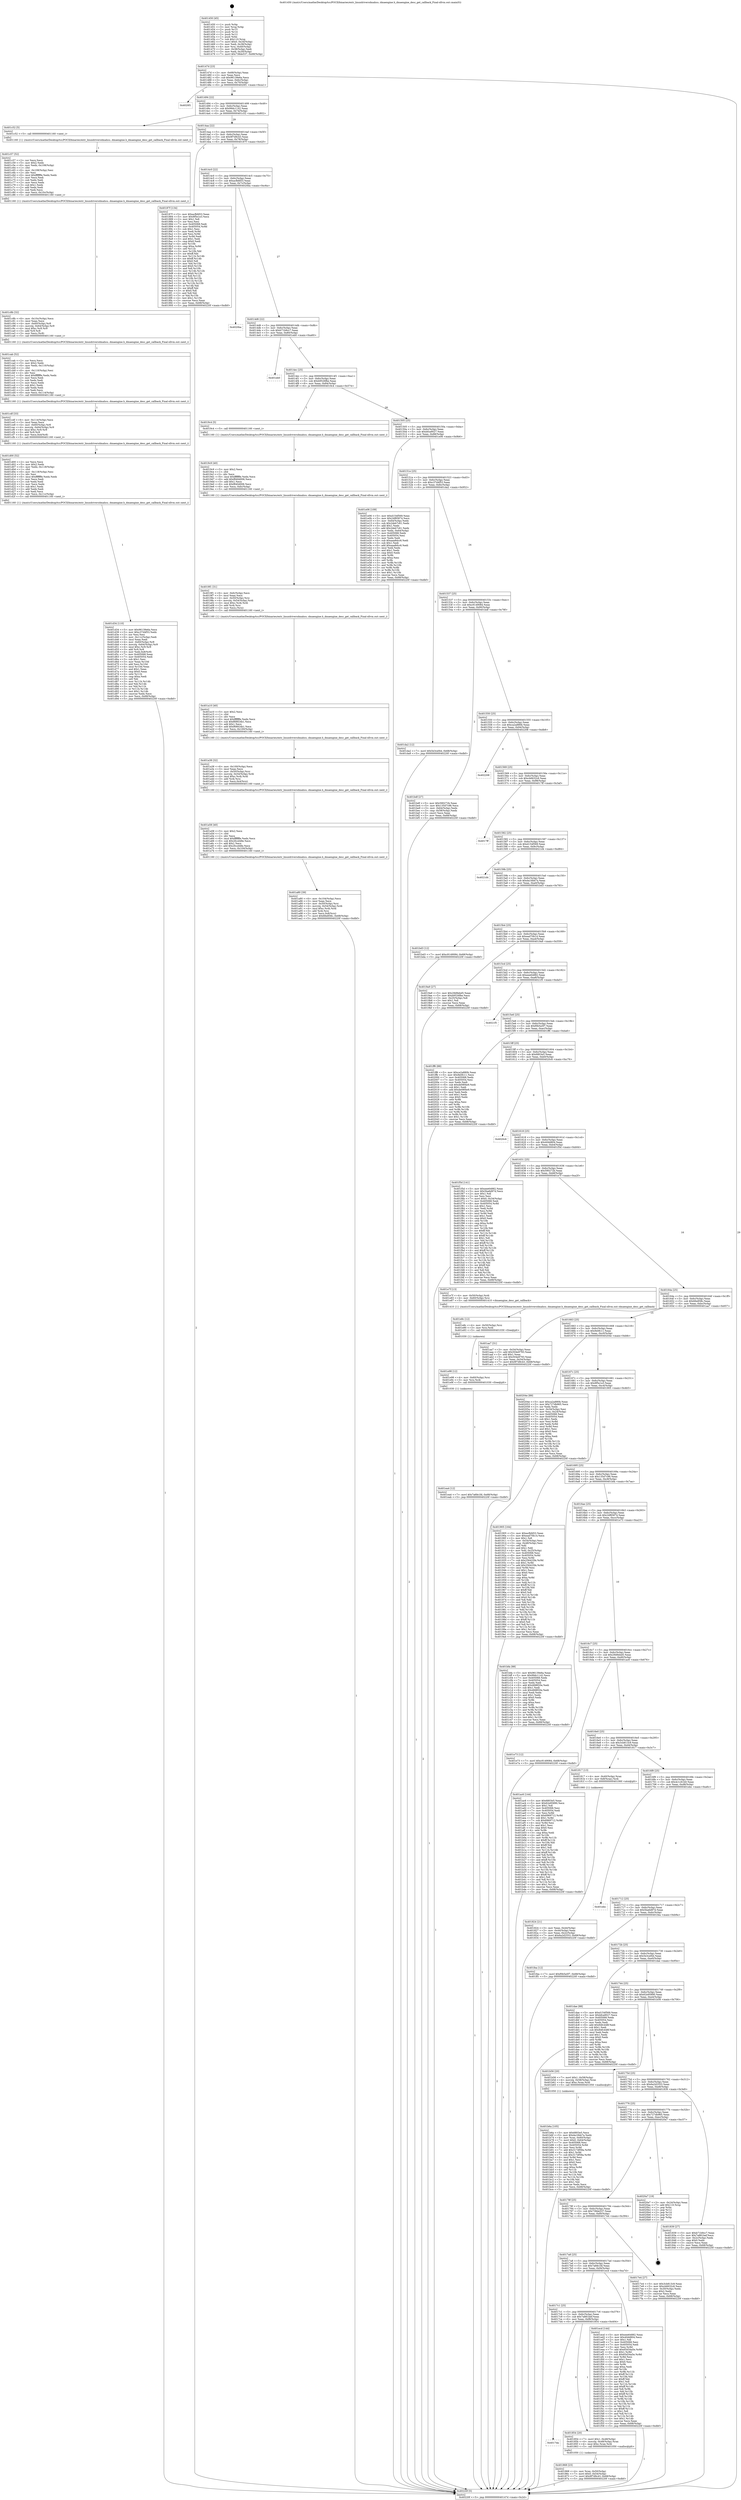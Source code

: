 digraph "0x401450" {
  label = "0x401450 (/mnt/c/Users/mathe/Desktop/tcc/POCII/binaries/extr_linuxdriversdmahsu..dmaengine.h_dmaengine_desc_get_callback_Final-ollvm.out::main(0))"
  labelloc = "t"
  node[shape=record]

  Entry [label="",width=0.3,height=0.3,shape=circle,fillcolor=black,style=filled]
  "0x40147d" [label="{
     0x40147d [23]\l
     | [instrs]\l
     &nbsp;&nbsp;0x40147d \<+3\>: mov -0x68(%rbp),%eax\l
     &nbsp;&nbsp;0x401480 \<+2\>: mov %eax,%ecx\l
     &nbsp;&nbsp;0x401482 \<+6\>: sub $0x96139e6a,%ecx\l
     &nbsp;&nbsp;0x401488 \<+3\>: mov %eax,-0x6c(%rbp)\l
     &nbsp;&nbsp;0x40148b \<+3\>: mov %ecx,-0x70(%rbp)\l
     &nbsp;&nbsp;0x40148e \<+6\>: je 00000000004020f1 \<main+0xca1\>\l
  }"]
  "0x4020f1" [label="{
     0x4020f1\l
  }", style=dashed]
  "0x401494" [label="{
     0x401494 [22]\l
     | [instrs]\l
     &nbsp;&nbsp;0x401494 \<+5\>: jmp 0000000000401499 \<main+0x49\>\l
     &nbsp;&nbsp;0x401499 \<+3\>: mov -0x6c(%rbp),%eax\l
     &nbsp;&nbsp;0x40149c \<+5\>: sub $0x99dc1142,%eax\l
     &nbsp;&nbsp;0x4014a1 \<+3\>: mov %eax,-0x74(%rbp)\l
     &nbsp;&nbsp;0x4014a4 \<+6\>: je 0000000000401c52 \<main+0x802\>\l
  }"]
  Exit [label="",width=0.3,height=0.3,shape=circle,fillcolor=black,style=filled,peripheries=2]
  "0x401c52" [label="{
     0x401c52 [5]\l
     | [instrs]\l
     &nbsp;&nbsp;0x401c52 \<+5\>: call 0000000000401160 \<next_i\>\l
     | [calls]\l
     &nbsp;&nbsp;0x401160 \{1\} (/mnt/c/Users/mathe/Desktop/tcc/POCII/binaries/extr_linuxdriversdmahsu..dmaengine.h_dmaengine_desc_get_callback_Final-ollvm.out::next_i)\l
  }"]
  "0x4014aa" [label="{
     0x4014aa [22]\l
     | [instrs]\l
     &nbsp;&nbsp;0x4014aa \<+5\>: jmp 00000000004014af \<main+0x5f\>\l
     &nbsp;&nbsp;0x4014af \<+3\>: mov -0x6c(%rbp),%eax\l
     &nbsp;&nbsp;0x4014b2 \<+5\>: sub $0x9f7d9c43,%eax\l
     &nbsp;&nbsp;0x4014b7 \<+3\>: mov %eax,-0x78(%rbp)\l
     &nbsp;&nbsp;0x4014ba \<+6\>: je 000000000040187f \<main+0x42f\>\l
  }"]
  "0x401ea4" [label="{
     0x401ea4 [12]\l
     | [instrs]\l
     &nbsp;&nbsp;0x401ea4 \<+7\>: movl $0x7a6fe1fd,-0x68(%rbp)\l
     &nbsp;&nbsp;0x401eab \<+5\>: jmp 000000000040220f \<main+0xdbf\>\l
  }"]
  "0x40187f" [label="{
     0x40187f [134]\l
     | [instrs]\l
     &nbsp;&nbsp;0x40187f \<+5\>: mov $0xacfbfd53,%eax\l
     &nbsp;&nbsp;0x401884 \<+5\>: mov $0x9f5e1e3,%ecx\l
     &nbsp;&nbsp;0x401889 \<+2\>: mov $0x1,%dl\l
     &nbsp;&nbsp;0x40188b \<+2\>: xor %esi,%esi\l
     &nbsp;&nbsp;0x40188d \<+7\>: mov 0x405068,%edi\l
     &nbsp;&nbsp;0x401894 \<+8\>: mov 0x405054,%r8d\l
     &nbsp;&nbsp;0x40189c \<+3\>: sub $0x1,%esi\l
     &nbsp;&nbsp;0x40189f \<+3\>: mov %edi,%r9d\l
     &nbsp;&nbsp;0x4018a2 \<+3\>: add %esi,%r9d\l
     &nbsp;&nbsp;0x4018a5 \<+4\>: imul %r9d,%edi\l
     &nbsp;&nbsp;0x4018a9 \<+3\>: and $0x1,%edi\l
     &nbsp;&nbsp;0x4018ac \<+3\>: cmp $0x0,%edi\l
     &nbsp;&nbsp;0x4018af \<+4\>: sete %r10b\l
     &nbsp;&nbsp;0x4018b3 \<+4\>: cmp $0xa,%r8d\l
     &nbsp;&nbsp;0x4018b7 \<+4\>: setl %r11b\l
     &nbsp;&nbsp;0x4018bb \<+3\>: mov %r10b,%bl\l
     &nbsp;&nbsp;0x4018be \<+3\>: xor $0xff,%bl\l
     &nbsp;&nbsp;0x4018c1 \<+3\>: mov %r11b,%r14b\l
     &nbsp;&nbsp;0x4018c4 \<+4\>: xor $0xff,%r14b\l
     &nbsp;&nbsp;0x4018c8 \<+3\>: xor $0x0,%dl\l
     &nbsp;&nbsp;0x4018cb \<+3\>: mov %bl,%r15b\l
     &nbsp;&nbsp;0x4018ce \<+4\>: and $0x0,%r15b\l
     &nbsp;&nbsp;0x4018d2 \<+3\>: and %dl,%r10b\l
     &nbsp;&nbsp;0x4018d5 \<+3\>: mov %r14b,%r12b\l
     &nbsp;&nbsp;0x4018d8 \<+4\>: and $0x0,%r12b\l
     &nbsp;&nbsp;0x4018dc \<+3\>: and %dl,%r11b\l
     &nbsp;&nbsp;0x4018df \<+3\>: or %r10b,%r15b\l
     &nbsp;&nbsp;0x4018e2 \<+3\>: or %r11b,%r12b\l
     &nbsp;&nbsp;0x4018e5 \<+3\>: xor %r12b,%r15b\l
     &nbsp;&nbsp;0x4018e8 \<+3\>: or %r14b,%bl\l
     &nbsp;&nbsp;0x4018eb \<+3\>: xor $0xff,%bl\l
     &nbsp;&nbsp;0x4018ee \<+3\>: or $0x0,%dl\l
     &nbsp;&nbsp;0x4018f1 \<+2\>: and %dl,%bl\l
     &nbsp;&nbsp;0x4018f3 \<+3\>: or %bl,%r15b\l
     &nbsp;&nbsp;0x4018f6 \<+4\>: test $0x1,%r15b\l
     &nbsp;&nbsp;0x4018fa \<+3\>: cmovne %ecx,%eax\l
     &nbsp;&nbsp;0x4018fd \<+3\>: mov %eax,-0x68(%rbp)\l
     &nbsp;&nbsp;0x401900 \<+5\>: jmp 000000000040220f \<main+0xdbf\>\l
  }"]
  "0x4014c0" [label="{
     0x4014c0 [22]\l
     | [instrs]\l
     &nbsp;&nbsp;0x4014c0 \<+5\>: jmp 00000000004014c5 \<main+0x75\>\l
     &nbsp;&nbsp;0x4014c5 \<+3\>: mov -0x6c(%rbp),%eax\l
     &nbsp;&nbsp;0x4014c8 \<+5\>: sub $0xacfbfd53,%eax\l
     &nbsp;&nbsp;0x4014cd \<+3\>: mov %eax,-0x7c(%rbp)\l
     &nbsp;&nbsp;0x4014d0 \<+6\>: je 00000000004020ba \<main+0xc6a\>\l
  }"]
  "0x401e98" [label="{
     0x401e98 [12]\l
     | [instrs]\l
     &nbsp;&nbsp;0x401e98 \<+4\>: mov -0x60(%rbp),%rsi\l
     &nbsp;&nbsp;0x401e9c \<+3\>: mov %rsi,%rdi\l
     &nbsp;&nbsp;0x401e9f \<+5\>: call 0000000000401030 \<free@plt\>\l
     | [calls]\l
     &nbsp;&nbsp;0x401030 \{1\} (unknown)\l
  }"]
  "0x4020ba" [label="{
     0x4020ba\l
  }", style=dashed]
  "0x4014d6" [label="{
     0x4014d6 [22]\l
     | [instrs]\l
     &nbsp;&nbsp;0x4014d6 \<+5\>: jmp 00000000004014db \<main+0x8b\>\l
     &nbsp;&nbsp;0x4014db \<+3\>: mov -0x6c(%rbp),%eax\l
     &nbsp;&nbsp;0x4014de \<+5\>: sub $0xb71b9cc7,%eax\l
     &nbsp;&nbsp;0x4014e3 \<+3\>: mov %eax,-0x80(%rbp)\l
     &nbsp;&nbsp;0x4014e6 \<+6\>: je 0000000000401eb0 \<main+0xa60\>\l
  }"]
  "0x401e8c" [label="{
     0x401e8c [12]\l
     | [instrs]\l
     &nbsp;&nbsp;0x401e8c \<+4\>: mov -0x50(%rbp),%rsi\l
     &nbsp;&nbsp;0x401e90 \<+3\>: mov %rsi,%rdi\l
     &nbsp;&nbsp;0x401e93 \<+5\>: call 0000000000401030 \<free@plt\>\l
     | [calls]\l
     &nbsp;&nbsp;0x401030 \{1\} (unknown)\l
  }"]
  "0x401eb0" [label="{
     0x401eb0\l
  }", style=dashed]
  "0x4014ec" [label="{
     0x4014ec [25]\l
     | [instrs]\l
     &nbsp;&nbsp;0x4014ec \<+5\>: jmp 00000000004014f1 \<main+0xa1\>\l
     &nbsp;&nbsp;0x4014f1 \<+3\>: mov -0x6c(%rbp),%eax\l
     &nbsp;&nbsp;0x4014f4 \<+5\>: sub $0xb9526fbe,%eax\l
     &nbsp;&nbsp;0x4014f9 \<+6\>: mov %eax,-0x84(%rbp)\l
     &nbsp;&nbsp;0x4014ff \<+6\>: je 00000000004019c4 \<main+0x574\>\l
  }"]
  "0x401d34" [label="{
     0x401d34 [110]\l
     | [instrs]\l
     &nbsp;&nbsp;0x401d34 \<+5\>: mov $0x96139e6a,%ecx\l
     &nbsp;&nbsp;0x401d39 \<+5\>: mov $0xc37d4f53,%edx\l
     &nbsp;&nbsp;0x401d3e \<+2\>: xor %esi,%esi\l
     &nbsp;&nbsp;0x401d40 \<+6\>: mov -0x11c(%rbp),%edi\l
     &nbsp;&nbsp;0x401d46 \<+3\>: imul %eax,%edi\l
     &nbsp;&nbsp;0x401d49 \<+4\>: mov -0x60(%rbp),%r8\l
     &nbsp;&nbsp;0x401d4d \<+4\>: movslq -0x64(%rbp),%r9\l
     &nbsp;&nbsp;0x401d51 \<+4\>: imul $0xc,%r9,%r9\l
     &nbsp;&nbsp;0x401d55 \<+3\>: add %r9,%r8\l
     &nbsp;&nbsp;0x401d58 \<+4\>: mov %edi,0x8(%r8)\l
     &nbsp;&nbsp;0x401d5c \<+7\>: mov 0x405068,%eax\l
     &nbsp;&nbsp;0x401d63 \<+7\>: mov 0x405054,%edi\l
     &nbsp;&nbsp;0x401d6a \<+3\>: sub $0x1,%esi\l
     &nbsp;&nbsp;0x401d6d \<+3\>: mov %eax,%r10d\l
     &nbsp;&nbsp;0x401d70 \<+3\>: add %esi,%r10d\l
     &nbsp;&nbsp;0x401d73 \<+4\>: imul %r10d,%eax\l
     &nbsp;&nbsp;0x401d77 \<+3\>: and $0x1,%eax\l
     &nbsp;&nbsp;0x401d7a \<+3\>: cmp $0x0,%eax\l
     &nbsp;&nbsp;0x401d7d \<+4\>: sete %r11b\l
     &nbsp;&nbsp;0x401d81 \<+3\>: cmp $0xa,%edi\l
     &nbsp;&nbsp;0x401d84 \<+3\>: setl %bl\l
     &nbsp;&nbsp;0x401d87 \<+3\>: mov %r11b,%r14b\l
     &nbsp;&nbsp;0x401d8a \<+3\>: and %bl,%r14b\l
     &nbsp;&nbsp;0x401d8d \<+3\>: xor %bl,%r11b\l
     &nbsp;&nbsp;0x401d90 \<+3\>: or %r11b,%r14b\l
     &nbsp;&nbsp;0x401d93 \<+4\>: test $0x1,%r14b\l
     &nbsp;&nbsp;0x401d97 \<+3\>: cmovne %edx,%ecx\l
     &nbsp;&nbsp;0x401d9a \<+3\>: mov %ecx,-0x68(%rbp)\l
     &nbsp;&nbsp;0x401d9d \<+5\>: jmp 000000000040220f \<main+0xdbf\>\l
  }"]
  "0x4019c4" [label="{
     0x4019c4 [5]\l
     | [instrs]\l
     &nbsp;&nbsp;0x4019c4 \<+5\>: call 0000000000401160 \<next_i\>\l
     | [calls]\l
     &nbsp;&nbsp;0x401160 \{1\} (/mnt/c/Users/mathe/Desktop/tcc/POCII/binaries/extr_linuxdriversdmahsu..dmaengine.h_dmaengine_desc_get_callback_Final-ollvm.out::next_i)\l
  }"]
  "0x401505" [label="{
     0x401505 [25]\l
     | [instrs]\l
     &nbsp;&nbsp;0x401505 \<+5\>: jmp 000000000040150a \<main+0xba\>\l
     &nbsp;&nbsp;0x40150a \<+3\>: mov -0x6c(%rbp),%eax\l
     &nbsp;&nbsp;0x40150d \<+5\>: sub $0xbfca9027,%eax\l
     &nbsp;&nbsp;0x401512 \<+6\>: mov %eax,-0x88(%rbp)\l
     &nbsp;&nbsp;0x401518 \<+6\>: je 0000000000401e06 \<main+0x9b6\>\l
  }"]
  "0x401d00" [label="{
     0x401d00 [52]\l
     | [instrs]\l
     &nbsp;&nbsp;0x401d00 \<+2\>: xor %ecx,%ecx\l
     &nbsp;&nbsp;0x401d02 \<+5\>: mov $0x2,%edx\l
     &nbsp;&nbsp;0x401d07 \<+6\>: mov %edx,-0x118(%rbp)\l
     &nbsp;&nbsp;0x401d0d \<+1\>: cltd\l
     &nbsp;&nbsp;0x401d0e \<+6\>: mov -0x118(%rbp),%esi\l
     &nbsp;&nbsp;0x401d14 \<+2\>: idiv %esi\l
     &nbsp;&nbsp;0x401d16 \<+6\>: imul $0xfffffffe,%edx,%edx\l
     &nbsp;&nbsp;0x401d1c \<+2\>: mov %ecx,%edi\l
     &nbsp;&nbsp;0x401d1e \<+2\>: sub %edx,%edi\l
     &nbsp;&nbsp;0x401d20 \<+2\>: mov %ecx,%edx\l
     &nbsp;&nbsp;0x401d22 \<+3\>: sub $0x1,%edx\l
     &nbsp;&nbsp;0x401d25 \<+2\>: add %edx,%edi\l
     &nbsp;&nbsp;0x401d27 \<+2\>: sub %edi,%ecx\l
     &nbsp;&nbsp;0x401d29 \<+6\>: mov %ecx,-0x11c(%rbp)\l
     &nbsp;&nbsp;0x401d2f \<+5\>: call 0000000000401160 \<next_i\>\l
     | [calls]\l
     &nbsp;&nbsp;0x401160 \{1\} (/mnt/c/Users/mathe/Desktop/tcc/POCII/binaries/extr_linuxdriversdmahsu..dmaengine.h_dmaengine_desc_get_callback_Final-ollvm.out::next_i)\l
  }"]
  "0x401e06" [label="{
     0x401e06 [109]\l
     | [instrs]\l
     &nbsp;&nbsp;0x401e06 \<+5\>: mov $0xd154f569,%eax\l
     &nbsp;&nbsp;0x401e0b \<+5\>: mov $0x24f85874,%ecx\l
     &nbsp;&nbsp;0x401e10 \<+3\>: mov -0x64(%rbp),%edx\l
     &nbsp;&nbsp;0x401e13 \<+6\>: sub $0x2deb7c61,%edx\l
     &nbsp;&nbsp;0x401e19 \<+3\>: add $0x1,%edx\l
     &nbsp;&nbsp;0x401e1c \<+6\>: add $0x2deb7c61,%edx\l
     &nbsp;&nbsp;0x401e22 \<+3\>: mov %edx,-0x64(%rbp)\l
     &nbsp;&nbsp;0x401e25 \<+7\>: mov 0x405068,%edx\l
     &nbsp;&nbsp;0x401e2c \<+7\>: mov 0x405054,%esi\l
     &nbsp;&nbsp;0x401e33 \<+2\>: mov %edx,%edi\l
     &nbsp;&nbsp;0x401e35 \<+6\>: sub $0xaaa8dcc6,%edi\l
     &nbsp;&nbsp;0x401e3b \<+3\>: sub $0x1,%edi\l
     &nbsp;&nbsp;0x401e3e \<+6\>: add $0xaaa8dcc6,%edi\l
     &nbsp;&nbsp;0x401e44 \<+3\>: imul %edi,%edx\l
     &nbsp;&nbsp;0x401e47 \<+3\>: and $0x1,%edx\l
     &nbsp;&nbsp;0x401e4a \<+3\>: cmp $0x0,%edx\l
     &nbsp;&nbsp;0x401e4d \<+4\>: sete %r8b\l
     &nbsp;&nbsp;0x401e51 \<+3\>: cmp $0xa,%esi\l
     &nbsp;&nbsp;0x401e54 \<+4\>: setl %r9b\l
     &nbsp;&nbsp;0x401e58 \<+3\>: mov %r8b,%r10b\l
     &nbsp;&nbsp;0x401e5b \<+3\>: and %r9b,%r10b\l
     &nbsp;&nbsp;0x401e5e \<+3\>: xor %r9b,%r8b\l
     &nbsp;&nbsp;0x401e61 \<+3\>: or %r8b,%r10b\l
     &nbsp;&nbsp;0x401e64 \<+4\>: test $0x1,%r10b\l
     &nbsp;&nbsp;0x401e68 \<+3\>: cmovne %ecx,%eax\l
     &nbsp;&nbsp;0x401e6b \<+3\>: mov %eax,-0x68(%rbp)\l
     &nbsp;&nbsp;0x401e6e \<+5\>: jmp 000000000040220f \<main+0xdbf\>\l
  }"]
  "0x40151e" [label="{
     0x40151e [25]\l
     | [instrs]\l
     &nbsp;&nbsp;0x40151e \<+5\>: jmp 0000000000401523 \<main+0xd3\>\l
     &nbsp;&nbsp;0x401523 \<+3\>: mov -0x6c(%rbp),%eax\l
     &nbsp;&nbsp;0x401526 \<+5\>: sub $0xc37d4f53,%eax\l
     &nbsp;&nbsp;0x40152b \<+6\>: mov %eax,-0x8c(%rbp)\l
     &nbsp;&nbsp;0x401531 \<+6\>: je 0000000000401da2 \<main+0x952\>\l
  }"]
  "0x401cdf" [label="{
     0x401cdf [33]\l
     | [instrs]\l
     &nbsp;&nbsp;0x401cdf \<+6\>: mov -0x114(%rbp),%ecx\l
     &nbsp;&nbsp;0x401ce5 \<+3\>: imul %eax,%ecx\l
     &nbsp;&nbsp;0x401ce8 \<+4\>: mov -0x60(%rbp),%r8\l
     &nbsp;&nbsp;0x401cec \<+4\>: movslq -0x64(%rbp),%r9\l
     &nbsp;&nbsp;0x401cf0 \<+4\>: imul $0xc,%r9,%r9\l
     &nbsp;&nbsp;0x401cf4 \<+3\>: add %r9,%r8\l
     &nbsp;&nbsp;0x401cf7 \<+4\>: mov %ecx,0x4(%r8)\l
     &nbsp;&nbsp;0x401cfb \<+5\>: call 0000000000401160 \<next_i\>\l
     | [calls]\l
     &nbsp;&nbsp;0x401160 \{1\} (/mnt/c/Users/mathe/Desktop/tcc/POCII/binaries/extr_linuxdriversdmahsu..dmaengine.h_dmaengine_desc_get_callback_Final-ollvm.out::next_i)\l
  }"]
  "0x401da2" [label="{
     0x401da2 [12]\l
     | [instrs]\l
     &nbsp;&nbsp;0x401da2 \<+7\>: movl $0x5e3cef44,-0x68(%rbp)\l
     &nbsp;&nbsp;0x401da9 \<+5\>: jmp 000000000040220f \<main+0xdbf\>\l
  }"]
  "0x401537" [label="{
     0x401537 [25]\l
     | [instrs]\l
     &nbsp;&nbsp;0x401537 \<+5\>: jmp 000000000040153c \<main+0xec\>\l
     &nbsp;&nbsp;0x40153c \<+3\>: mov -0x6c(%rbp),%eax\l
     &nbsp;&nbsp;0x40153f \<+5\>: sub $0xc9149084,%eax\l
     &nbsp;&nbsp;0x401544 \<+6\>: mov %eax,-0x90(%rbp)\l
     &nbsp;&nbsp;0x40154a \<+6\>: je 0000000000401bdf \<main+0x78f\>\l
  }"]
  "0x401cab" [label="{
     0x401cab [52]\l
     | [instrs]\l
     &nbsp;&nbsp;0x401cab \<+2\>: xor %ecx,%ecx\l
     &nbsp;&nbsp;0x401cad \<+5\>: mov $0x2,%edx\l
     &nbsp;&nbsp;0x401cb2 \<+6\>: mov %edx,-0x110(%rbp)\l
     &nbsp;&nbsp;0x401cb8 \<+1\>: cltd\l
     &nbsp;&nbsp;0x401cb9 \<+6\>: mov -0x110(%rbp),%esi\l
     &nbsp;&nbsp;0x401cbf \<+2\>: idiv %esi\l
     &nbsp;&nbsp;0x401cc1 \<+6\>: imul $0xfffffffe,%edx,%edx\l
     &nbsp;&nbsp;0x401cc7 \<+2\>: mov %ecx,%edi\l
     &nbsp;&nbsp;0x401cc9 \<+2\>: sub %edx,%edi\l
     &nbsp;&nbsp;0x401ccb \<+2\>: mov %ecx,%edx\l
     &nbsp;&nbsp;0x401ccd \<+3\>: sub $0x1,%edx\l
     &nbsp;&nbsp;0x401cd0 \<+2\>: add %edx,%edi\l
     &nbsp;&nbsp;0x401cd2 \<+2\>: sub %edi,%ecx\l
     &nbsp;&nbsp;0x401cd4 \<+6\>: mov %ecx,-0x114(%rbp)\l
     &nbsp;&nbsp;0x401cda \<+5\>: call 0000000000401160 \<next_i\>\l
     | [calls]\l
     &nbsp;&nbsp;0x401160 \{1\} (/mnt/c/Users/mathe/Desktop/tcc/POCII/binaries/extr_linuxdriversdmahsu..dmaengine.h_dmaengine_desc_get_callback_Final-ollvm.out::next_i)\l
  }"]
  "0x401bdf" [label="{
     0x401bdf [27]\l
     | [instrs]\l
     &nbsp;&nbsp;0x401bdf \<+5\>: mov $0x590272b,%eax\l
     &nbsp;&nbsp;0x401be4 \<+5\>: mov $0x135d7c96,%ecx\l
     &nbsp;&nbsp;0x401be9 \<+3\>: mov -0x64(%rbp),%edx\l
     &nbsp;&nbsp;0x401bec \<+3\>: cmp -0x58(%rbp),%edx\l
     &nbsp;&nbsp;0x401bef \<+3\>: cmovl %ecx,%eax\l
     &nbsp;&nbsp;0x401bf2 \<+3\>: mov %eax,-0x68(%rbp)\l
     &nbsp;&nbsp;0x401bf5 \<+5\>: jmp 000000000040220f \<main+0xdbf\>\l
  }"]
  "0x401550" [label="{
     0x401550 [25]\l
     | [instrs]\l
     &nbsp;&nbsp;0x401550 \<+5\>: jmp 0000000000401555 \<main+0x105\>\l
     &nbsp;&nbsp;0x401555 \<+3\>: mov -0x6c(%rbp),%eax\l
     &nbsp;&nbsp;0x401558 \<+5\>: sub $0xca2a880b,%eax\l
     &nbsp;&nbsp;0x40155d \<+6\>: mov %eax,-0x94(%rbp)\l
     &nbsp;&nbsp;0x401563 \<+6\>: je 0000000000402208 \<main+0xdb8\>\l
  }"]
  "0x401c8b" [label="{
     0x401c8b [32]\l
     | [instrs]\l
     &nbsp;&nbsp;0x401c8b \<+6\>: mov -0x10c(%rbp),%ecx\l
     &nbsp;&nbsp;0x401c91 \<+3\>: imul %eax,%ecx\l
     &nbsp;&nbsp;0x401c94 \<+4\>: mov -0x60(%rbp),%r8\l
     &nbsp;&nbsp;0x401c98 \<+4\>: movslq -0x64(%rbp),%r9\l
     &nbsp;&nbsp;0x401c9c \<+4\>: imul $0xc,%r9,%r9\l
     &nbsp;&nbsp;0x401ca0 \<+3\>: add %r9,%r8\l
     &nbsp;&nbsp;0x401ca3 \<+3\>: mov %ecx,(%r8)\l
     &nbsp;&nbsp;0x401ca6 \<+5\>: call 0000000000401160 \<next_i\>\l
     | [calls]\l
     &nbsp;&nbsp;0x401160 \{1\} (/mnt/c/Users/mathe/Desktop/tcc/POCII/binaries/extr_linuxdriversdmahsu..dmaengine.h_dmaengine_desc_get_callback_Final-ollvm.out::next_i)\l
  }"]
  "0x402208" [label="{
     0x402208\l
  }", style=dashed]
  "0x401569" [label="{
     0x401569 [25]\l
     | [instrs]\l
     &nbsp;&nbsp;0x401569 \<+5\>: jmp 000000000040156e \<main+0x11e\>\l
     &nbsp;&nbsp;0x40156e \<+3\>: mov -0x6c(%rbp),%eax\l
     &nbsp;&nbsp;0x401571 \<+5\>: sub $0xcb6632c6,%eax\l
     &nbsp;&nbsp;0x401576 \<+6\>: mov %eax,-0x98(%rbp)\l
     &nbsp;&nbsp;0x40157c \<+6\>: je 00000000004017ff \<main+0x3af\>\l
  }"]
  "0x401c57" [label="{
     0x401c57 [52]\l
     | [instrs]\l
     &nbsp;&nbsp;0x401c57 \<+2\>: xor %ecx,%ecx\l
     &nbsp;&nbsp;0x401c59 \<+5\>: mov $0x2,%edx\l
     &nbsp;&nbsp;0x401c5e \<+6\>: mov %edx,-0x108(%rbp)\l
     &nbsp;&nbsp;0x401c64 \<+1\>: cltd\l
     &nbsp;&nbsp;0x401c65 \<+6\>: mov -0x108(%rbp),%esi\l
     &nbsp;&nbsp;0x401c6b \<+2\>: idiv %esi\l
     &nbsp;&nbsp;0x401c6d \<+6\>: imul $0xfffffffe,%edx,%edx\l
     &nbsp;&nbsp;0x401c73 \<+2\>: mov %ecx,%edi\l
     &nbsp;&nbsp;0x401c75 \<+2\>: sub %edx,%edi\l
     &nbsp;&nbsp;0x401c77 \<+2\>: mov %ecx,%edx\l
     &nbsp;&nbsp;0x401c79 \<+3\>: sub $0x1,%edx\l
     &nbsp;&nbsp;0x401c7c \<+2\>: add %edx,%edi\l
     &nbsp;&nbsp;0x401c7e \<+2\>: sub %edi,%ecx\l
     &nbsp;&nbsp;0x401c80 \<+6\>: mov %ecx,-0x10c(%rbp)\l
     &nbsp;&nbsp;0x401c86 \<+5\>: call 0000000000401160 \<next_i\>\l
     | [calls]\l
     &nbsp;&nbsp;0x401160 \{1\} (/mnt/c/Users/mathe/Desktop/tcc/POCII/binaries/extr_linuxdriversdmahsu..dmaengine.h_dmaengine_desc_get_callback_Final-ollvm.out::next_i)\l
  }"]
  "0x4017ff" [label="{
     0x4017ff\l
  }", style=dashed]
  "0x401582" [label="{
     0x401582 [25]\l
     | [instrs]\l
     &nbsp;&nbsp;0x401582 \<+5\>: jmp 0000000000401587 \<main+0x137\>\l
     &nbsp;&nbsp;0x401587 \<+3\>: mov -0x6c(%rbp),%eax\l
     &nbsp;&nbsp;0x40158a \<+5\>: sub $0xd154f569,%eax\l
     &nbsp;&nbsp;0x40158f \<+6\>: mov %eax,-0x9c(%rbp)\l
     &nbsp;&nbsp;0x401595 \<+6\>: je 00000000004021d4 \<main+0xd84\>\l
  }"]
  "0x401b6a" [label="{
     0x401b6a [105]\l
     | [instrs]\l
     &nbsp;&nbsp;0x401b6a \<+5\>: mov $0x6803e5,%ecx\l
     &nbsp;&nbsp;0x401b6f \<+5\>: mov $0xda16bb7a,%edx\l
     &nbsp;&nbsp;0x401b74 \<+4\>: mov %rax,-0x60(%rbp)\l
     &nbsp;&nbsp;0x401b78 \<+7\>: movl $0x0,-0x64(%rbp)\l
     &nbsp;&nbsp;0x401b7f \<+7\>: mov 0x405068,%esi\l
     &nbsp;&nbsp;0x401b86 \<+8\>: mov 0x405054,%r8d\l
     &nbsp;&nbsp;0x401b8e \<+3\>: mov %esi,%r9d\l
     &nbsp;&nbsp;0x401b91 \<+7\>: add $0x317df58a,%r9d\l
     &nbsp;&nbsp;0x401b98 \<+4\>: sub $0x1,%r9d\l
     &nbsp;&nbsp;0x401b9c \<+7\>: sub $0x317df58a,%r9d\l
     &nbsp;&nbsp;0x401ba3 \<+4\>: imul %r9d,%esi\l
     &nbsp;&nbsp;0x401ba7 \<+3\>: and $0x1,%esi\l
     &nbsp;&nbsp;0x401baa \<+3\>: cmp $0x0,%esi\l
     &nbsp;&nbsp;0x401bad \<+4\>: sete %r10b\l
     &nbsp;&nbsp;0x401bb1 \<+4\>: cmp $0xa,%r8d\l
     &nbsp;&nbsp;0x401bb5 \<+4\>: setl %r11b\l
     &nbsp;&nbsp;0x401bb9 \<+3\>: mov %r10b,%bl\l
     &nbsp;&nbsp;0x401bbc \<+3\>: and %r11b,%bl\l
     &nbsp;&nbsp;0x401bbf \<+3\>: xor %r11b,%r10b\l
     &nbsp;&nbsp;0x401bc2 \<+3\>: or %r10b,%bl\l
     &nbsp;&nbsp;0x401bc5 \<+3\>: test $0x1,%bl\l
     &nbsp;&nbsp;0x401bc8 \<+3\>: cmovne %edx,%ecx\l
     &nbsp;&nbsp;0x401bcb \<+3\>: mov %ecx,-0x68(%rbp)\l
     &nbsp;&nbsp;0x401bce \<+5\>: jmp 000000000040220f \<main+0xdbf\>\l
  }"]
  "0x4021d4" [label="{
     0x4021d4\l
  }", style=dashed]
  "0x40159b" [label="{
     0x40159b [25]\l
     | [instrs]\l
     &nbsp;&nbsp;0x40159b \<+5\>: jmp 00000000004015a0 \<main+0x150\>\l
     &nbsp;&nbsp;0x4015a0 \<+3\>: mov -0x6c(%rbp),%eax\l
     &nbsp;&nbsp;0x4015a3 \<+5\>: sub $0xda16bb7a,%eax\l
     &nbsp;&nbsp;0x4015a8 \<+6\>: mov %eax,-0xa0(%rbp)\l
     &nbsp;&nbsp;0x4015ae \<+6\>: je 0000000000401bd3 \<main+0x783\>\l
  }"]
  "0x401a80" [label="{
     0x401a80 [39]\l
     | [instrs]\l
     &nbsp;&nbsp;0x401a80 \<+6\>: mov -0x104(%rbp),%ecx\l
     &nbsp;&nbsp;0x401a86 \<+3\>: imul %eax,%ecx\l
     &nbsp;&nbsp;0x401a89 \<+4\>: mov -0x50(%rbp),%rsi\l
     &nbsp;&nbsp;0x401a8d \<+4\>: movslq -0x54(%rbp),%rdi\l
     &nbsp;&nbsp;0x401a91 \<+4\>: imul $0xc,%rdi,%rdi\l
     &nbsp;&nbsp;0x401a95 \<+3\>: add %rdi,%rsi\l
     &nbsp;&nbsp;0x401a98 \<+3\>: mov %ecx,0x8(%rsi)\l
     &nbsp;&nbsp;0x401a9b \<+7\>: movl $0x66e858c,-0x68(%rbp)\l
     &nbsp;&nbsp;0x401aa2 \<+5\>: jmp 000000000040220f \<main+0xdbf\>\l
  }"]
  "0x401bd3" [label="{
     0x401bd3 [12]\l
     | [instrs]\l
     &nbsp;&nbsp;0x401bd3 \<+7\>: movl $0xc9149084,-0x68(%rbp)\l
     &nbsp;&nbsp;0x401bda \<+5\>: jmp 000000000040220f \<main+0xdbf\>\l
  }"]
  "0x4015b4" [label="{
     0x4015b4 [25]\l
     | [instrs]\l
     &nbsp;&nbsp;0x4015b4 \<+5\>: jmp 00000000004015b9 \<main+0x169\>\l
     &nbsp;&nbsp;0x4015b9 \<+3\>: mov -0x6c(%rbp),%eax\l
     &nbsp;&nbsp;0x4015bc \<+5\>: sub $0xead70b14,%eax\l
     &nbsp;&nbsp;0x4015c1 \<+6\>: mov %eax,-0xa4(%rbp)\l
     &nbsp;&nbsp;0x4015c7 \<+6\>: je 00000000004019a9 \<main+0x559\>\l
  }"]
  "0x401a58" [label="{
     0x401a58 [40]\l
     | [instrs]\l
     &nbsp;&nbsp;0x401a58 \<+5\>: mov $0x2,%ecx\l
     &nbsp;&nbsp;0x401a5d \<+1\>: cltd\l
     &nbsp;&nbsp;0x401a5e \<+2\>: idiv %ecx\l
     &nbsp;&nbsp;0x401a60 \<+6\>: imul $0xfffffffe,%edx,%ecx\l
     &nbsp;&nbsp;0x401a66 \<+6\>: sub $0x2fccd48e,%ecx\l
     &nbsp;&nbsp;0x401a6c \<+3\>: add $0x1,%ecx\l
     &nbsp;&nbsp;0x401a6f \<+6\>: add $0x2fccd48e,%ecx\l
     &nbsp;&nbsp;0x401a75 \<+6\>: mov %ecx,-0x104(%rbp)\l
     &nbsp;&nbsp;0x401a7b \<+5\>: call 0000000000401160 \<next_i\>\l
     | [calls]\l
     &nbsp;&nbsp;0x401160 \{1\} (/mnt/c/Users/mathe/Desktop/tcc/POCII/binaries/extr_linuxdriversdmahsu..dmaengine.h_dmaengine_desc_get_callback_Final-ollvm.out::next_i)\l
  }"]
  "0x4019a9" [label="{
     0x4019a9 [27]\l
     | [instrs]\l
     &nbsp;&nbsp;0x4019a9 \<+5\>: mov $0x29d9ebd5,%eax\l
     &nbsp;&nbsp;0x4019ae \<+5\>: mov $0xb9526fbe,%ecx\l
     &nbsp;&nbsp;0x4019b3 \<+3\>: mov -0x25(%rbp),%dl\l
     &nbsp;&nbsp;0x4019b6 \<+3\>: test $0x1,%dl\l
     &nbsp;&nbsp;0x4019b9 \<+3\>: cmovne %ecx,%eax\l
     &nbsp;&nbsp;0x4019bc \<+3\>: mov %eax,-0x68(%rbp)\l
     &nbsp;&nbsp;0x4019bf \<+5\>: jmp 000000000040220f \<main+0xdbf\>\l
  }"]
  "0x4015cd" [label="{
     0x4015cd [25]\l
     | [instrs]\l
     &nbsp;&nbsp;0x4015cd \<+5\>: jmp 00000000004015d2 \<main+0x182\>\l
     &nbsp;&nbsp;0x4015d2 \<+3\>: mov -0x6c(%rbp),%eax\l
     &nbsp;&nbsp;0x4015d5 \<+5\>: sub $0xeee64882,%eax\l
     &nbsp;&nbsp;0x4015da \<+6\>: mov %eax,-0xa8(%rbp)\l
     &nbsp;&nbsp;0x4015e0 \<+6\>: je 00000000004021f5 \<main+0xda5\>\l
  }"]
  "0x401a38" [label="{
     0x401a38 [32]\l
     | [instrs]\l
     &nbsp;&nbsp;0x401a38 \<+6\>: mov -0x100(%rbp),%ecx\l
     &nbsp;&nbsp;0x401a3e \<+3\>: imul %eax,%ecx\l
     &nbsp;&nbsp;0x401a41 \<+4\>: mov -0x50(%rbp),%rsi\l
     &nbsp;&nbsp;0x401a45 \<+4\>: movslq -0x54(%rbp),%rdi\l
     &nbsp;&nbsp;0x401a49 \<+4\>: imul $0xc,%rdi,%rdi\l
     &nbsp;&nbsp;0x401a4d \<+3\>: add %rdi,%rsi\l
     &nbsp;&nbsp;0x401a50 \<+3\>: mov %ecx,0x4(%rsi)\l
     &nbsp;&nbsp;0x401a53 \<+5\>: call 0000000000401160 \<next_i\>\l
     | [calls]\l
     &nbsp;&nbsp;0x401160 \{1\} (/mnt/c/Users/mathe/Desktop/tcc/POCII/binaries/extr_linuxdriversdmahsu..dmaengine.h_dmaengine_desc_get_callback_Final-ollvm.out::next_i)\l
  }"]
  "0x4021f5" [label="{
     0x4021f5\l
  }", style=dashed]
  "0x4015e6" [label="{
     0x4015e6 [25]\l
     | [instrs]\l
     &nbsp;&nbsp;0x4015e6 \<+5\>: jmp 00000000004015eb \<main+0x19b\>\l
     &nbsp;&nbsp;0x4015eb \<+3\>: mov -0x6c(%rbp),%eax\l
     &nbsp;&nbsp;0x4015ee \<+5\>: sub $0xf0b5a5f7,%eax\l
     &nbsp;&nbsp;0x4015f3 \<+6\>: mov %eax,-0xac(%rbp)\l
     &nbsp;&nbsp;0x4015f9 \<+6\>: je 0000000000401ff6 \<main+0xba6\>\l
  }"]
  "0x401a10" [label="{
     0x401a10 [40]\l
     | [instrs]\l
     &nbsp;&nbsp;0x401a10 \<+5\>: mov $0x2,%ecx\l
     &nbsp;&nbsp;0x401a15 \<+1\>: cltd\l
     &nbsp;&nbsp;0x401a16 \<+2\>: idiv %ecx\l
     &nbsp;&nbsp;0x401a18 \<+6\>: imul $0xfffffffe,%edx,%ecx\l
     &nbsp;&nbsp;0x401a1e \<+6\>: sub $0xf68924b1,%ecx\l
     &nbsp;&nbsp;0x401a24 \<+3\>: add $0x1,%ecx\l
     &nbsp;&nbsp;0x401a27 \<+6\>: add $0xf68924b1,%ecx\l
     &nbsp;&nbsp;0x401a2d \<+6\>: mov %ecx,-0x100(%rbp)\l
     &nbsp;&nbsp;0x401a33 \<+5\>: call 0000000000401160 \<next_i\>\l
     | [calls]\l
     &nbsp;&nbsp;0x401160 \{1\} (/mnt/c/Users/mathe/Desktop/tcc/POCII/binaries/extr_linuxdriversdmahsu..dmaengine.h_dmaengine_desc_get_callback_Final-ollvm.out::next_i)\l
  }"]
  "0x401ff6" [label="{
     0x401ff6 [88]\l
     | [instrs]\l
     &nbsp;&nbsp;0x401ff6 \<+5\>: mov $0xca2a880b,%eax\l
     &nbsp;&nbsp;0x401ffb \<+5\>: mov $0x9e0fc11,%ecx\l
     &nbsp;&nbsp;0x402000 \<+7\>: mov 0x405068,%edx\l
     &nbsp;&nbsp;0x402007 \<+7\>: mov 0x405054,%esi\l
     &nbsp;&nbsp;0x40200e \<+2\>: mov %edx,%edi\l
     &nbsp;&nbsp;0x402010 \<+6\>: sub $0xde08f4e9,%edi\l
     &nbsp;&nbsp;0x402016 \<+3\>: sub $0x1,%edi\l
     &nbsp;&nbsp;0x402019 \<+6\>: add $0xde08f4e9,%edi\l
     &nbsp;&nbsp;0x40201f \<+3\>: imul %edi,%edx\l
     &nbsp;&nbsp;0x402022 \<+3\>: and $0x1,%edx\l
     &nbsp;&nbsp;0x402025 \<+3\>: cmp $0x0,%edx\l
     &nbsp;&nbsp;0x402028 \<+4\>: sete %r8b\l
     &nbsp;&nbsp;0x40202c \<+3\>: cmp $0xa,%esi\l
     &nbsp;&nbsp;0x40202f \<+4\>: setl %r9b\l
     &nbsp;&nbsp;0x402033 \<+3\>: mov %r8b,%r10b\l
     &nbsp;&nbsp;0x402036 \<+3\>: and %r9b,%r10b\l
     &nbsp;&nbsp;0x402039 \<+3\>: xor %r9b,%r8b\l
     &nbsp;&nbsp;0x40203c \<+3\>: or %r8b,%r10b\l
     &nbsp;&nbsp;0x40203f \<+4\>: test $0x1,%r10b\l
     &nbsp;&nbsp;0x402043 \<+3\>: cmovne %ecx,%eax\l
     &nbsp;&nbsp;0x402046 \<+3\>: mov %eax,-0x68(%rbp)\l
     &nbsp;&nbsp;0x402049 \<+5\>: jmp 000000000040220f \<main+0xdbf\>\l
  }"]
  "0x4015ff" [label="{
     0x4015ff [25]\l
     | [instrs]\l
     &nbsp;&nbsp;0x4015ff \<+5\>: jmp 0000000000401604 \<main+0x1b4\>\l
     &nbsp;&nbsp;0x401604 \<+3\>: mov -0x6c(%rbp),%eax\l
     &nbsp;&nbsp;0x401607 \<+5\>: sub $0x6803e5,%eax\l
     &nbsp;&nbsp;0x40160c \<+6\>: mov %eax,-0xb0(%rbp)\l
     &nbsp;&nbsp;0x401612 \<+6\>: je 00000000004020c6 \<main+0xc76\>\l
  }"]
  "0x4019f1" [label="{
     0x4019f1 [31]\l
     | [instrs]\l
     &nbsp;&nbsp;0x4019f1 \<+6\>: mov -0xfc(%rbp),%ecx\l
     &nbsp;&nbsp;0x4019f7 \<+3\>: imul %eax,%ecx\l
     &nbsp;&nbsp;0x4019fa \<+4\>: mov -0x50(%rbp),%rsi\l
     &nbsp;&nbsp;0x4019fe \<+4\>: movslq -0x54(%rbp),%rdi\l
     &nbsp;&nbsp;0x401a02 \<+4\>: imul $0xc,%rdi,%rdi\l
     &nbsp;&nbsp;0x401a06 \<+3\>: add %rdi,%rsi\l
     &nbsp;&nbsp;0x401a09 \<+2\>: mov %ecx,(%rsi)\l
     &nbsp;&nbsp;0x401a0b \<+5\>: call 0000000000401160 \<next_i\>\l
     | [calls]\l
     &nbsp;&nbsp;0x401160 \{1\} (/mnt/c/Users/mathe/Desktop/tcc/POCII/binaries/extr_linuxdriversdmahsu..dmaengine.h_dmaengine_desc_get_callback_Final-ollvm.out::next_i)\l
  }"]
  "0x4020c6" [label="{
     0x4020c6\l
  }", style=dashed]
  "0x401618" [label="{
     0x401618 [25]\l
     | [instrs]\l
     &nbsp;&nbsp;0x401618 \<+5\>: jmp 000000000040161d \<main+0x1cd\>\l
     &nbsp;&nbsp;0x40161d \<+3\>: mov -0x6c(%rbp),%eax\l
     &nbsp;&nbsp;0x401620 \<+5\>: sub $0x40dd804,%eax\l
     &nbsp;&nbsp;0x401625 \<+6\>: mov %eax,-0xb4(%rbp)\l
     &nbsp;&nbsp;0x40162b \<+6\>: je 0000000000401f5d \<main+0xb0d\>\l
  }"]
  "0x4019c9" [label="{
     0x4019c9 [40]\l
     | [instrs]\l
     &nbsp;&nbsp;0x4019c9 \<+5\>: mov $0x2,%ecx\l
     &nbsp;&nbsp;0x4019ce \<+1\>: cltd\l
     &nbsp;&nbsp;0x4019cf \<+2\>: idiv %ecx\l
     &nbsp;&nbsp;0x4019d1 \<+6\>: imul $0xfffffffe,%edx,%ecx\l
     &nbsp;&nbsp;0x4019d7 \<+6\>: add $0xf840d006,%ecx\l
     &nbsp;&nbsp;0x4019dd \<+3\>: add $0x1,%ecx\l
     &nbsp;&nbsp;0x4019e0 \<+6\>: sub $0xf840d006,%ecx\l
     &nbsp;&nbsp;0x4019e6 \<+6\>: mov %ecx,-0xfc(%rbp)\l
     &nbsp;&nbsp;0x4019ec \<+5\>: call 0000000000401160 \<next_i\>\l
     | [calls]\l
     &nbsp;&nbsp;0x401160 \{1\} (/mnt/c/Users/mathe/Desktop/tcc/POCII/binaries/extr_linuxdriversdmahsu..dmaengine.h_dmaengine_desc_get_callback_Final-ollvm.out::next_i)\l
  }"]
  "0x401f5d" [label="{
     0x401f5d [141]\l
     | [instrs]\l
     &nbsp;&nbsp;0x401f5d \<+5\>: mov $0xeee64882,%eax\l
     &nbsp;&nbsp;0x401f62 \<+5\>: mov $0x5ba6d97d,%ecx\l
     &nbsp;&nbsp;0x401f67 \<+2\>: mov $0x1,%dl\l
     &nbsp;&nbsp;0x401f69 \<+2\>: xor %esi,%esi\l
     &nbsp;&nbsp;0x401f6b \<+7\>: movl $0x0,-0x34(%rbp)\l
     &nbsp;&nbsp;0x401f72 \<+7\>: mov 0x405068,%edi\l
     &nbsp;&nbsp;0x401f79 \<+8\>: mov 0x405054,%r8d\l
     &nbsp;&nbsp;0x401f81 \<+3\>: sub $0x1,%esi\l
     &nbsp;&nbsp;0x401f84 \<+3\>: mov %edi,%r9d\l
     &nbsp;&nbsp;0x401f87 \<+3\>: add %esi,%r9d\l
     &nbsp;&nbsp;0x401f8a \<+4\>: imul %r9d,%edi\l
     &nbsp;&nbsp;0x401f8e \<+3\>: and $0x1,%edi\l
     &nbsp;&nbsp;0x401f91 \<+3\>: cmp $0x0,%edi\l
     &nbsp;&nbsp;0x401f94 \<+4\>: sete %r10b\l
     &nbsp;&nbsp;0x401f98 \<+4\>: cmp $0xa,%r8d\l
     &nbsp;&nbsp;0x401f9c \<+4\>: setl %r11b\l
     &nbsp;&nbsp;0x401fa0 \<+3\>: mov %r10b,%bl\l
     &nbsp;&nbsp;0x401fa3 \<+3\>: xor $0xff,%bl\l
     &nbsp;&nbsp;0x401fa6 \<+3\>: mov %r11b,%r14b\l
     &nbsp;&nbsp;0x401fa9 \<+4\>: xor $0xff,%r14b\l
     &nbsp;&nbsp;0x401fad \<+3\>: xor $0x1,%dl\l
     &nbsp;&nbsp;0x401fb0 \<+3\>: mov %bl,%r15b\l
     &nbsp;&nbsp;0x401fb3 \<+4\>: and $0xff,%r15b\l
     &nbsp;&nbsp;0x401fb7 \<+3\>: and %dl,%r10b\l
     &nbsp;&nbsp;0x401fba \<+3\>: mov %r14b,%r12b\l
     &nbsp;&nbsp;0x401fbd \<+4\>: and $0xff,%r12b\l
     &nbsp;&nbsp;0x401fc1 \<+3\>: and %dl,%r11b\l
     &nbsp;&nbsp;0x401fc4 \<+3\>: or %r10b,%r15b\l
     &nbsp;&nbsp;0x401fc7 \<+3\>: or %r11b,%r12b\l
     &nbsp;&nbsp;0x401fca \<+3\>: xor %r12b,%r15b\l
     &nbsp;&nbsp;0x401fcd \<+3\>: or %r14b,%bl\l
     &nbsp;&nbsp;0x401fd0 \<+3\>: xor $0xff,%bl\l
     &nbsp;&nbsp;0x401fd3 \<+3\>: or $0x1,%dl\l
     &nbsp;&nbsp;0x401fd6 \<+2\>: and %dl,%bl\l
     &nbsp;&nbsp;0x401fd8 \<+3\>: or %bl,%r15b\l
     &nbsp;&nbsp;0x401fdb \<+4\>: test $0x1,%r15b\l
     &nbsp;&nbsp;0x401fdf \<+3\>: cmovne %ecx,%eax\l
     &nbsp;&nbsp;0x401fe2 \<+3\>: mov %eax,-0x68(%rbp)\l
     &nbsp;&nbsp;0x401fe5 \<+5\>: jmp 000000000040220f \<main+0xdbf\>\l
  }"]
  "0x401631" [label="{
     0x401631 [25]\l
     | [instrs]\l
     &nbsp;&nbsp;0x401631 \<+5\>: jmp 0000000000401636 \<main+0x1e6\>\l
     &nbsp;&nbsp;0x401636 \<+3\>: mov -0x6c(%rbp),%eax\l
     &nbsp;&nbsp;0x401639 \<+5\>: sub $0x590272b,%eax\l
     &nbsp;&nbsp;0x40163e \<+6\>: mov %eax,-0xb8(%rbp)\l
     &nbsp;&nbsp;0x401644 \<+6\>: je 0000000000401e7f \<main+0xa2f\>\l
  }"]
  "0x401868" [label="{
     0x401868 [23]\l
     | [instrs]\l
     &nbsp;&nbsp;0x401868 \<+4\>: mov %rax,-0x50(%rbp)\l
     &nbsp;&nbsp;0x40186c \<+7\>: movl $0x0,-0x54(%rbp)\l
     &nbsp;&nbsp;0x401873 \<+7\>: movl $0x9f7d9c43,-0x68(%rbp)\l
     &nbsp;&nbsp;0x40187a \<+5\>: jmp 000000000040220f \<main+0xdbf\>\l
  }"]
  "0x401e7f" [label="{
     0x401e7f [13]\l
     | [instrs]\l
     &nbsp;&nbsp;0x401e7f \<+4\>: mov -0x50(%rbp),%rdi\l
     &nbsp;&nbsp;0x401e83 \<+4\>: mov -0x60(%rbp),%rsi\l
     &nbsp;&nbsp;0x401e87 \<+5\>: call 0000000000401410 \<dmaengine_desc_get_callback\>\l
     | [calls]\l
     &nbsp;&nbsp;0x401410 \{1\} (/mnt/c/Users/mathe/Desktop/tcc/POCII/binaries/extr_linuxdriversdmahsu..dmaengine.h_dmaengine_desc_get_callback_Final-ollvm.out::dmaengine_desc_get_callback)\l
  }"]
  "0x40164a" [label="{
     0x40164a [25]\l
     | [instrs]\l
     &nbsp;&nbsp;0x40164a \<+5\>: jmp 000000000040164f \<main+0x1ff\>\l
     &nbsp;&nbsp;0x40164f \<+3\>: mov -0x6c(%rbp),%eax\l
     &nbsp;&nbsp;0x401652 \<+5\>: sub $0x66e858c,%eax\l
     &nbsp;&nbsp;0x401657 \<+6\>: mov %eax,-0xbc(%rbp)\l
     &nbsp;&nbsp;0x40165d \<+6\>: je 0000000000401aa7 \<main+0x657\>\l
  }"]
  "0x4017da" [label="{
     0x4017da\l
  }", style=dashed]
  "0x401aa7" [label="{
     0x401aa7 [31]\l
     | [instrs]\l
     &nbsp;&nbsp;0x401aa7 \<+3\>: mov -0x54(%rbp),%eax\l
     &nbsp;&nbsp;0x401aaa \<+5\>: add $0x504e9793,%eax\l
     &nbsp;&nbsp;0x401aaf \<+3\>: add $0x1,%eax\l
     &nbsp;&nbsp;0x401ab2 \<+5\>: sub $0x504e9793,%eax\l
     &nbsp;&nbsp;0x401ab7 \<+3\>: mov %eax,-0x54(%rbp)\l
     &nbsp;&nbsp;0x401aba \<+7\>: movl $0x9f7d9c43,-0x68(%rbp)\l
     &nbsp;&nbsp;0x401ac1 \<+5\>: jmp 000000000040220f \<main+0xdbf\>\l
  }"]
  "0x401663" [label="{
     0x401663 [25]\l
     | [instrs]\l
     &nbsp;&nbsp;0x401663 \<+5\>: jmp 0000000000401668 \<main+0x218\>\l
     &nbsp;&nbsp;0x401668 \<+3\>: mov -0x6c(%rbp),%eax\l
     &nbsp;&nbsp;0x40166b \<+5\>: sub $0x9e0fc11,%eax\l
     &nbsp;&nbsp;0x401670 \<+6\>: mov %eax,-0xc0(%rbp)\l
     &nbsp;&nbsp;0x401676 \<+6\>: je 000000000040204e \<main+0xbfe\>\l
  }"]
  "0x401854" [label="{
     0x401854 [20]\l
     | [instrs]\l
     &nbsp;&nbsp;0x401854 \<+7\>: movl $0x1,-0x48(%rbp)\l
     &nbsp;&nbsp;0x40185b \<+4\>: movslq -0x48(%rbp),%rax\l
     &nbsp;&nbsp;0x40185f \<+4\>: imul $0xc,%rax,%rdi\l
     &nbsp;&nbsp;0x401863 \<+5\>: call 0000000000401050 \<malloc@plt\>\l
     | [calls]\l
     &nbsp;&nbsp;0x401050 \{1\} (unknown)\l
  }"]
  "0x40204e" [label="{
     0x40204e [89]\l
     | [instrs]\l
     &nbsp;&nbsp;0x40204e \<+5\>: mov $0xca2a880b,%eax\l
     &nbsp;&nbsp;0x402053 \<+5\>: mov $0x727db965,%ecx\l
     &nbsp;&nbsp;0x402058 \<+2\>: xor %edx,%edx\l
     &nbsp;&nbsp;0x40205a \<+3\>: mov -0x34(%rbp),%esi\l
     &nbsp;&nbsp;0x40205d \<+3\>: mov %esi,-0x24(%rbp)\l
     &nbsp;&nbsp;0x402060 \<+7\>: mov 0x405068,%esi\l
     &nbsp;&nbsp;0x402067 \<+7\>: mov 0x405054,%edi\l
     &nbsp;&nbsp;0x40206e \<+3\>: sub $0x1,%edx\l
     &nbsp;&nbsp;0x402071 \<+3\>: mov %esi,%r8d\l
     &nbsp;&nbsp;0x402074 \<+3\>: add %edx,%r8d\l
     &nbsp;&nbsp;0x402077 \<+4\>: imul %r8d,%esi\l
     &nbsp;&nbsp;0x40207b \<+3\>: and $0x1,%esi\l
     &nbsp;&nbsp;0x40207e \<+3\>: cmp $0x0,%esi\l
     &nbsp;&nbsp;0x402081 \<+4\>: sete %r9b\l
     &nbsp;&nbsp;0x402085 \<+3\>: cmp $0xa,%edi\l
     &nbsp;&nbsp;0x402088 \<+4\>: setl %r10b\l
     &nbsp;&nbsp;0x40208c \<+3\>: mov %r9b,%r11b\l
     &nbsp;&nbsp;0x40208f \<+3\>: and %r10b,%r11b\l
     &nbsp;&nbsp;0x402092 \<+3\>: xor %r10b,%r9b\l
     &nbsp;&nbsp;0x402095 \<+3\>: or %r9b,%r11b\l
     &nbsp;&nbsp;0x402098 \<+4\>: test $0x1,%r11b\l
     &nbsp;&nbsp;0x40209c \<+3\>: cmovne %ecx,%eax\l
     &nbsp;&nbsp;0x40209f \<+3\>: mov %eax,-0x68(%rbp)\l
     &nbsp;&nbsp;0x4020a2 \<+5\>: jmp 000000000040220f \<main+0xdbf\>\l
  }"]
  "0x40167c" [label="{
     0x40167c [25]\l
     | [instrs]\l
     &nbsp;&nbsp;0x40167c \<+5\>: jmp 0000000000401681 \<main+0x231\>\l
     &nbsp;&nbsp;0x401681 \<+3\>: mov -0x6c(%rbp),%eax\l
     &nbsp;&nbsp;0x401684 \<+5\>: sub $0x9f5e1e3,%eax\l
     &nbsp;&nbsp;0x401689 \<+6\>: mov %eax,-0xc4(%rbp)\l
     &nbsp;&nbsp;0x40168f \<+6\>: je 0000000000401905 \<main+0x4b5\>\l
  }"]
  "0x4017c1" [label="{
     0x4017c1 [25]\l
     | [instrs]\l
     &nbsp;&nbsp;0x4017c1 \<+5\>: jmp 00000000004017c6 \<main+0x376\>\l
     &nbsp;&nbsp;0x4017c6 \<+3\>: mov -0x6c(%rbp),%eax\l
     &nbsp;&nbsp;0x4017c9 \<+5\>: sub $0x7a881bef,%eax\l
     &nbsp;&nbsp;0x4017ce \<+6\>: mov %eax,-0xf8(%rbp)\l
     &nbsp;&nbsp;0x4017d4 \<+6\>: je 0000000000401854 \<main+0x404\>\l
  }"]
  "0x401905" [label="{
     0x401905 [164]\l
     | [instrs]\l
     &nbsp;&nbsp;0x401905 \<+5\>: mov $0xacfbfd53,%eax\l
     &nbsp;&nbsp;0x40190a \<+5\>: mov $0xead70b14,%ecx\l
     &nbsp;&nbsp;0x40190f \<+2\>: mov $0x1,%dl\l
     &nbsp;&nbsp;0x401911 \<+3\>: mov -0x54(%rbp),%esi\l
     &nbsp;&nbsp;0x401914 \<+3\>: cmp -0x48(%rbp),%esi\l
     &nbsp;&nbsp;0x401917 \<+4\>: setl %dil\l
     &nbsp;&nbsp;0x40191b \<+4\>: and $0x1,%dil\l
     &nbsp;&nbsp;0x40191f \<+4\>: mov %dil,-0x25(%rbp)\l
     &nbsp;&nbsp;0x401923 \<+7\>: mov 0x405068,%esi\l
     &nbsp;&nbsp;0x40192a \<+8\>: mov 0x405054,%r8d\l
     &nbsp;&nbsp;0x401932 \<+3\>: mov %esi,%r9d\l
     &nbsp;&nbsp;0x401935 \<+7\>: sub $0x256425fe,%r9d\l
     &nbsp;&nbsp;0x40193c \<+4\>: sub $0x1,%r9d\l
     &nbsp;&nbsp;0x401940 \<+7\>: add $0x256425fe,%r9d\l
     &nbsp;&nbsp;0x401947 \<+4\>: imul %r9d,%esi\l
     &nbsp;&nbsp;0x40194b \<+3\>: and $0x1,%esi\l
     &nbsp;&nbsp;0x40194e \<+3\>: cmp $0x0,%esi\l
     &nbsp;&nbsp;0x401951 \<+4\>: sete %dil\l
     &nbsp;&nbsp;0x401955 \<+4\>: cmp $0xa,%r8d\l
     &nbsp;&nbsp;0x401959 \<+4\>: setl %r10b\l
     &nbsp;&nbsp;0x40195d \<+3\>: mov %dil,%r11b\l
     &nbsp;&nbsp;0x401960 \<+4\>: xor $0xff,%r11b\l
     &nbsp;&nbsp;0x401964 \<+3\>: mov %r10b,%bl\l
     &nbsp;&nbsp;0x401967 \<+3\>: xor $0xff,%bl\l
     &nbsp;&nbsp;0x40196a \<+3\>: xor $0x0,%dl\l
     &nbsp;&nbsp;0x40196d \<+3\>: mov %r11b,%r14b\l
     &nbsp;&nbsp;0x401970 \<+4\>: and $0x0,%r14b\l
     &nbsp;&nbsp;0x401974 \<+3\>: and %dl,%dil\l
     &nbsp;&nbsp;0x401977 \<+3\>: mov %bl,%r15b\l
     &nbsp;&nbsp;0x40197a \<+4\>: and $0x0,%r15b\l
     &nbsp;&nbsp;0x40197e \<+3\>: and %dl,%r10b\l
     &nbsp;&nbsp;0x401981 \<+3\>: or %dil,%r14b\l
     &nbsp;&nbsp;0x401984 \<+3\>: or %r10b,%r15b\l
     &nbsp;&nbsp;0x401987 \<+3\>: xor %r15b,%r14b\l
     &nbsp;&nbsp;0x40198a \<+3\>: or %bl,%r11b\l
     &nbsp;&nbsp;0x40198d \<+4\>: xor $0xff,%r11b\l
     &nbsp;&nbsp;0x401991 \<+3\>: or $0x0,%dl\l
     &nbsp;&nbsp;0x401994 \<+3\>: and %dl,%r11b\l
     &nbsp;&nbsp;0x401997 \<+3\>: or %r11b,%r14b\l
     &nbsp;&nbsp;0x40199a \<+4\>: test $0x1,%r14b\l
     &nbsp;&nbsp;0x40199e \<+3\>: cmovne %ecx,%eax\l
     &nbsp;&nbsp;0x4019a1 \<+3\>: mov %eax,-0x68(%rbp)\l
     &nbsp;&nbsp;0x4019a4 \<+5\>: jmp 000000000040220f \<main+0xdbf\>\l
  }"]
  "0x401695" [label="{
     0x401695 [25]\l
     | [instrs]\l
     &nbsp;&nbsp;0x401695 \<+5\>: jmp 000000000040169a \<main+0x24a\>\l
     &nbsp;&nbsp;0x40169a \<+3\>: mov -0x6c(%rbp),%eax\l
     &nbsp;&nbsp;0x40169d \<+5\>: sub $0x135d7c96,%eax\l
     &nbsp;&nbsp;0x4016a2 \<+6\>: mov %eax,-0xc8(%rbp)\l
     &nbsp;&nbsp;0x4016a8 \<+6\>: je 0000000000401bfa \<main+0x7aa\>\l
  }"]
  "0x401ecd" [label="{
     0x401ecd [144]\l
     | [instrs]\l
     &nbsp;&nbsp;0x401ecd \<+5\>: mov $0xeee64882,%eax\l
     &nbsp;&nbsp;0x401ed2 \<+5\>: mov $0x40dd804,%ecx\l
     &nbsp;&nbsp;0x401ed7 \<+2\>: mov $0x1,%dl\l
     &nbsp;&nbsp;0x401ed9 \<+7\>: mov 0x405068,%esi\l
     &nbsp;&nbsp;0x401ee0 \<+7\>: mov 0x405054,%edi\l
     &nbsp;&nbsp;0x401ee7 \<+3\>: mov %esi,%r8d\l
     &nbsp;&nbsp;0x401eea \<+7\>: add $0x65d34a5e,%r8d\l
     &nbsp;&nbsp;0x401ef1 \<+4\>: sub $0x1,%r8d\l
     &nbsp;&nbsp;0x401ef5 \<+7\>: sub $0x65d34a5e,%r8d\l
     &nbsp;&nbsp;0x401efc \<+4\>: imul %r8d,%esi\l
     &nbsp;&nbsp;0x401f00 \<+3\>: and $0x1,%esi\l
     &nbsp;&nbsp;0x401f03 \<+3\>: cmp $0x0,%esi\l
     &nbsp;&nbsp;0x401f06 \<+4\>: sete %r9b\l
     &nbsp;&nbsp;0x401f0a \<+3\>: cmp $0xa,%edi\l
     &nbsp;&nbsp;0x401f0d \<+4\>: setl %r10b\l
     &nbsp;&nbsp;0x401f11 \<+3\>: mov %r9b,%r11b\l
     &nbsp;&nbsp;0x401f14 \<+4\>: xor $0xff,%r11b\l
     &nbsp;&nbsp;0x401f18 \<+3\>: mov %r10b,%bl\l
     &nbsp;&nbsp;0x401f1b \<+3\>: xor $0xff,%bl\l
     &nbsp;&nbsp;0x401f1e \<+3\>: xor $0x1,%dl\l
     &nbsp;&nbsp;0x401f21 \<+3\>: mov %r11b,%r14b\l
     &nbsp;&nbsp;0x401f24 \<+4\>: and $0xff,%r14b\l
     &nbsp;&nbsp;0x401f28 \<+3\>: and %dl,%r9b\l
     &nbsp;&nbsp;0x401f2b \<+3\>: mov %bl,%r15b\l
     &nbsp;&nbsp;0x401f2e \<+4\>: and $0xff,%r15b\l
     &nbsp;&nbsp;0x401f32 \<+3\>: and %dl,%r10b\l
     &nbsp;&nbsp;0x401f35 \<+3\>: or %r9b,%r14b\l
     &nbsp;&nbsp;0x401f38 \<+3\>: or %r10b,%r15b\l
     &nbsp;&nbsp;0x401f3b \<+3\>: xor %r15b,%r14b\l
     &nbsp;&nbsp;0x401f3e \<+3\>: or %bl,%r11b\l
     &nbsp;&nbsp;0x401f41 \<+4\>: xor $0xff,%r11b\l
     &nbsp;&nbsp;0x401f45 \<+3\>: or $0x1,%dl\l
     &nbsp;&nbsp;0x401f48 \<+3\>: and %dl,%r11b\l
     &nbsp;&nbsp;0x401f4b \<+3\>: or %r11b,%r14b\l
     &nbsp;&nbsp;0x401f4e \<+4\>: test $0x1,%r14b\l
     &nbsp;&nbsp;0x401f52 \<+3\>: cmovne %ecx,%eax\l
     &nbsp;&nbsp;0x401f55 \<+3\>: mov %eax,-0x68(%rbp)\l
     &nbsp;&nbsp;0x401f58 \<+5\>: jmp 000000000040220f \<main+0xdbf\>\l
  }"]
  "0x401bfa" [label="{
     0x401bfa [88]\l
     | [instrs]\l
     &nbsp;&nbsp;0x401bfa \<+5\>: mov $0x96139e6a,%eax\l
     &nbsp;&nbsp;0x401bff \<+5\>: mov $0x99dc1142,%ecx\l
     &nbsp;&nbsp;0x401c04 \<+7\>: mov 0x405068,%edx\l
     &nbsp;&nbsp;0x401c0b \<+7\>: mov 0x405054,%esi\l
     &nbsp;&nbsp;0x401c12 \<+2\>: mov %edx,%edi\l
     &nbsp;&nbsp;0x401c14 \<+6\>: add $0x4fd8f20e,%edi\l
     &nbsp;&nbsp;0x401c1a \<+3\>: sub $0x1,%edi\l
     &nbsp;&nbsp;0x401c1d \<+6\>: sub $0x4fd8f20e,%edi\l
     &nbsp;&nbsp;0x401c23 \<+3\>: imul %edi,%edx\l
     &nbsp;&nbsp;0x401c26 \<+3\>: and $0x1,%edx\l
     &nbsp;&nbsp;0x401c29 \<+3\>: cmp $0x0,%edx\l
     &nbsp;&nbsp;0x401c2c \<+4\>: sete %r8b\l
     &nbsp;&nbsp;0x401c30 \<+3\>: cmp $0xa,%esi\l
     &nbsp;&nbsp;0x401c33 \<+4\>: setl %r9b\l
     &nbsp;&nbsp;0x401c37 \<+3\>: mov %r8b,%r10b\l
     &nbsp;&nbsp;0x401c3a \<+3\>: and %r9b,%r10b\l
     &nbsp;&nbsp;0x401c3d \<+3\>: xor %r9b,%r8b\l
     &nbsp;&nbsp;0x401c40 \<+3\>: or %r8b,%r10b\l
     &nbsp;&nbsp;0x401c43 \<+4\>: test $0x1,%r10b\l
     &nbsp;&nbsp;0x401c47 \<+3\>: cmovne %ecx,%eax\l
     &nbsp;&nbsp;0x401c4a \<+3\>: mov %eax,-0x68(%rbp)\l
     &nbsp;&nbsp;0x401c4d \<+5\>: jmp 000000000040220f \<main+0xdbf\>\l
  }"]
  "0x4016ae" [label="{
     0x4016ae [25]\l
     | [instrs]\l
     &nbsp;&nbsp;0x4016ae \<+5\>: jmp 00000000004016b3 \<main+0x263\>\l
     &nbsp;&nbsp;0x4016b3 \<+3\>: mov -0x6c(%rbp),%eax\l
     &nbsp;&nbsp;0x4016b6 \<+5\>: sub $0x24f85874,%eax\l
     &nbsp;&nbsp;0x4016bb \<+6\>: mov %eax,-0xcc(%rbp)\l
     &nbsp;&nbsp;0x4016c1 \<+6\>: je 0000000000401e73 \<main+0xa23\>\l
  }"]
  "0x401824" [label="{
     0x401824 [21]\l
     | [instrs]\l
     &nbsp;&nbsp;0x401824 \<+3\>: mov %eax,-0x44(%rbp)\l
     &nbsp;&nbsp;0x401827 \<+3\>: mov -0x44(%rbp),%eax\l
     &nbsp;&nbsp;0x40182a \<+3\>: mov %eax,-0x2c(%rbp)\l
     &nbsp;&nbsp;0x40182d \<+7\>: movl $0x6a2d2553,-0x68(%rbp)\l
     &nbsp;&nbsp;0x401834 \<+5\>: jmp 000000000040220f \<main+0xdbf\>\l
  }"]
  "0x401e73" [label="{
     0x401e73 [12]\l
     | [instrs]\l
     &nbsp;&nbsp;0x401e73 \<+7\>: movl $0xc9149084,-0x68(%rbp)\l
     &nbsp;&nbsp;0x401e7a \<+5\>: jmp 000000000040220f \<main+0xdbf\>\l
  }"]
  "0x4016c7" [label="{
     0x4016c7 [25]\l
     | [instrs]\l
     &nbsp;&nbsp;0x4016c7 \<+5\>: jmp 00000000004016cc \<main+0x27c\>\l
     &nbsp;&nbsp;0x4016cc \<+3\>: mov -0x6c(%rbp),%eax\l
     &nbsp;&nbsp;0x4016cf \<+5\>: sub $0x29d9ebd5,%eax\l
     &nbsp;&nbsp;0x4016d4 \<+6\>: mov %eax,-0xd0(%rbp)\l
     &nbsp;&nbsp;0x4016da \<+6\>: je 0000000000401ac6 \<main+0x676\>\l
  }"]
  "0x401450" [label="{
     0x401450 [45]\l
     | [instrs]\l
     &nbsp;&nbsp;0x401450 \<+1\>: push %rbp\l
     &nbsp;&nbsp;0x401451 \<+3\>: mov %rsp,%rbp\l
     &nbsp;&nbsp;0x401454 \<+2\>: push %r15\l
     &nbsp;&nbsp;0x401456 \<+2\>: push %r14\l
     &nbsp;&nbsp;0x401458 \<+2\>: push %r12\l
     &nbsp;&nbsp;0x40145a \<+1\>: push %rbx\l
     &nbsp;&nbsp;0x40145b \<+7\>: sub $0x110,%rsp\l
     &nbsp;&nbsp;0x401462 \<+7\>: movl $0x0,-0x34(%rbp)\l
     &nbsp;&nbsp;0x401469 \<+3\>: mov %edi,-0x38(%rbp)\l
     &nbsp;&nbsp;0x40146c \<+4\>: mov %rsi,-0x40(%rbp)\l
     &nbsp;&nbsp;0x401470 \<+3\>: mov -0x38(%rbp),%edi\l
     &nbsp;&nbsp;0x401473 \<+3\>: mov %edi,-0x30(%rbp)\l
     &nbsp;&nbsp;0x401476 \<+7\>: movl $0x738de537,-0x68(%rbp)\l
  }"]
  "0x401ac6" [label="{
     0x401ac6 [144]\l
     | [instrs]\l
     &nbsp;&nbsp;0x401ac6 \<+5\>: mov $0x6803e5,%eax\l
     &nbsp;&nbsp;0x401acb \<+5\>: mov $0x62e95890,%ecx\l
     &nbsp;&nbsp;0x401ad0 \<+2\>: mov $0x1,%dl\l
     &nbsp;&nbsp;0x401ad2 \<+7\>: mov 0x405068,%esi\l
     &nbsp;&nbsp;0x401ad9 \<+7\>: mov 0x405054,%edi\l
     &nbsp;&nbsp;0x401ae0 \<+3\>: mov %esi,%r8d\l
     &nbsp;&nbsp;0x401ae3 \<+7\>: add $0x6969712,%r8d\l
     &nbsp;&nbsp;0x401aea \<+4\>: sub $0x1,%r8d\l
     &nbsp;&nbsp;0x401aee \<+7\>: sub $0x6969712,%r8d\l
     &nbsp;&nbsp;0x401af5 \<+4\>: imul %r8d,%esi\l
     &nbsp;&nbsp;0x401af9 \<+3\>: and $0x1,%esi\l
     &nbsp;&nbsp;0x401afc \<+3\>: cmp $0x0,%esi\l
     &nbsp;&nbsp;0x401aff \<+4\>: sete %r9b\l
     &nbsp;&nbsp;0x401b03 \<+3\>: cmp $0xa,%edi\l
     &nbsp;&nbsp;0x401b06 \<+4\>: setl %r10b\l
     &nbsp;&nbsp;0x401b0a \<+3\>: mov %r9b,%r11b\l
     &nbsp;&nbsp;0x401b0d \<+4\>: xor $0xff,%r11b\l
     &nbsp;&nbsp;0x401b11 \<+3\>: mov %r10b,%bl\l
     &nbsp;&nbsp;0x401b14 \<+3\>: xor $0xff,%bl\l
     &nbsp;&nbsp;0x401b17 \<+3\>: xor $0x1,%dl\l
     &nbsp;&nbsp;0x401b1a \<+3\>: mov %r11b,%r14b\l
     &nbsp;&nbsp;0x401b1d \<+4\>: and $0xff,%r14b\l
     &nbsp;&nbsp;0x401b21 \<+3\>: and %dl,%r9b\l
     &nbsp;&nbsp;0x401b24 \<+3\>: mov %bl,%r15b\l
     &nbsp;&nbsp;0x401b27 \<+4\>: and $0xff,%r15b\l
     &nbsp;&nbsp;0x401b2b \<+3\>: and %dl,%r10b\l
     &nbsp;&nbsp;0x401b2e \<+3\>: or %r9b,%r14b\l
     &nbsp;&nbsp;0x401b31 \<+3\>: or %r10b,%r15b\l
     &nbsp;&nbsp;0x401b34 \<+3\>: xor %r15b,%r14b\l
     &nbsp;&nbsp;0x401b37 \<+3\>: or %bl,%r11b\l
     &nbsp;&nbsp;0x401b3a \<+4\>: xor $0xff,%r11b\l
     &nbsp;&nbsp;0x401b3e \<+3\>: or $0x1,%dl\l
     &nbsp;&nbsp;0x401b41 \<+3\>: and %dl,%r11b\l
     &nbsp;&nbsp;0x401b44 \<+3\>: or %r11b,%r14b\l
     &nbsp;&nbsp;0x401b47 \<+4\>: test $0x1,%r14b\l
     &nbsp;&nbsp;0x401b4b \<+3\>: cmovne %ecx,%eax\l
     &nbsp;&nbsp;0x401b4e \<+3\>: mov %eax,-0x68(%rbp)\l
     &nbsp;&nbsp;0x401b51 \<+5\>: jmp 000000000040220f \<main+0xdbf\>\l
  }"]
  "0x4016e0" [label="{
     0x4016e0 [25]\l
     | [instrs]\l
     &nbsp;&nbsp;0x4016e0 \<+5\>: jmp 00000000004016e5 \<main+0x295\>\l
     &nbsp;&nbsp;0x4016e5 \<+3\>: mov -0x6c(%rbp),%eax\l
     &nbsp;&nbsp;0x4016e8 \<+5\>: sub $0x3cb813c9,%eax\l
     &nbsp;&nbsp;0x4016ed \<+6\>: mov %eax,-0xd4(%rbp)\l
     &nbsp;&nbsp;0x4016f3 \<+6\>: je 0000000000401817 \<main+0x3c7\>\l
  }"]
  "0x40220f" [label="{
     0x40220f [5]\l
     | [instrs]\l
     &nbsp;&nbsp;0x40220f \<+5\>: jmp 000000000040147d \<main+0x2d\>\l
  }"]
  "0x401817" [label="{
     0x401817 [13]\l
     | [instrs]\l
     &nbsp;&nbsp;0x401817 \<+4\>: mov -0x40(%rbp),%rax\l
     &nbsp;&nbsp;0x40181b \<+4\>: mov 0x8(%rax),%rdi\l
     &nbsp;&nbsp;0x40181f \<+5\>: call 0000000000401060 \<atoi@plt\>\l
     | [calls]\l
     &nbsp;&nbsp;0x401060 \{1\} (unknown)\l
  }"]
  "0x4016f9" [label="{
     0x4016f9 [25]\l
     | [instrs]\l
     &nbsp;&nbsp;0x4016f9 \<+5\>: jmp 00000000004016fe \<main+0x2ae\>\l
     &nbsp;&nbsp;0x4016fe \<+3\>: mov -0x6c(%rbp),%eax\l
     &nbsp;&nbsp;0x401701 \<+5\>: sub $0x4c1c61b0,%eax\l
     &nbsp;&nbsp;0x401706 \<+6\>: mov %eax,-0xd8(%rbp)\l
     &nbsp;&nbsp;0x40170c \<+6\>: je 0000000000401ebc \<main+0xa6c\>\l
  }"]
  "0x4017a8" [label="{
     0x4017a8 [25]\l
     | [instrs]\l
     &nbsp;&nbsp;0x4017a8 \<+5\>: jmp 00000000004017ad \<main+0x35d\>\l
     &nbsp;&nbsp;0x4017ad \<+3\>: mov -0x6c(%rbp),%eax\l
     &nbsp;&nbsp;0x4017b0 \<+5\>: sub $0x7a6fe1fd,%eax\l
     &nbsp;&nbsp;0x4017b5 \<+6\>: mov %eax,-0xf4(%rbp)\l
     &nbsp;&nbsp;0x4017bb \<+6\>: je 0000000000401ecd \<main+0xa7d\>\l
  }"]
  "0x401ebc" [label="{
     0x401ebc\l
  }", style=dashed]
  "0x401712" [label="{
     0x401712 [25]\l
     | [instrs]\l
     &nbsp;&nbsp;0x401712 \<+5\>: jmp 0000000000401717 \<main+0x2c7\>\l
     &nbsp;&nbsp;0x401717 \<+3\>: mov -0x6c(%rbp),%eax\l
     &nbsp;&nbsp;0x40171a \<+5\>: sub $0x5ba6d97d,%eax\l
     &nbsp;&nbsp;0x40171f \<+6\>: mov %eax,-0xdc(%rbp)\l
     &nbsp;&nbsp;0x401725 \<+6\>: je 0000000000401fea \<main+0xb9a\>\l
  }"]
  "0x4017e4" [label="{
     0x4017e4 [27]\l
     | [instrs]\l
     &nbsp;&nbsp;0x4017e4 \<+5\>: mov $0x3cb813c9,%eax\l
     &nbsp;&nbsp;0x4017e9 \<+5\>: mov $0xcb6632c6,%ecx\l
     &nbsp;&nbsp;0x4017ee \<+3\>: mov -0x30(%rbp),%edx\l
     &nbsp;&nbsp;0x4017f1 \<+3\>: cmp $0x2,%edx\l
     &nbsp;&nbsp;0x4017f4 \<+3\>: cmovne %ecx,%eax\l
     &nbsp;&nbsp;0x4017f7 \<+3\>: mov %eax,-0x68(%rbp)\l
     &nbsp;&nbsp;0x4017fa \<+5\>: jmp 000000000040220f \<main+0xdbf\>\l
  }"]
  "0x401fea" [label="{
     0x401fea [12]\l
     | [instrs]\l
     &nbsp;&nbsp;0x401fea \<+7\>: movl $0xf0b5a5f7,-0x68(%rbp)\l
     &nbsp;&nbsp;0x401ff1 \<+5\>: jmp 000000000040220f \<main+0xdbf\>\l
  }"]
  "0x40172b" [label="{
     0x40172b [25]\l
     | [instrs]\l
     &nbsp;&nbsp;0x40172b \<+5\>: jmp 0000000000401730 \<main+0x2e0\>\l
     &nbsp;&nbsp;0x401730 \<+3\>: mov -0x6c(%rbp),%eax\l
     &nbsp;&nbsp;0x401733 \<+5\>: sub $0x5e3cef44,%eax\l
     &nbsp;&nbsp;0x401738 \<+6\>: mov %eax,-0xe0(%rbp)\l
     &nbsp;&nbsp;0x40173e \<+6\>: je 0000000000401dae \<main+0x95e\>\l
  }"]
  "0x40178f" [label="{
     0x40178f [25]\l
     | [instrs]\l
     &nbsp;&nbsp;0x40178f \<+5\>: jmp 0000000000401794 \<main+0x344\>\l
     &nbsp;&nbsp;0x401794 \<+3\>: mov -0x6c(%rbp),%eax\l
     &nbsp;&nbsp;0x401797 \<+5\>: sub $0x738de537,%eax\l
     &nbsp;&nbsp;0x40179c \<+6\>: mov %eax,-0xf0(%rbp)\l
     &nbsp;&nbsp;0x4017a2 \<+6\>: je 00000000004017e4 \<main+0x394\>\l
  }"]
  "0x401dae" [label="{
     0x401dae [88]\l
     | [instrs]\l
     &nbsp;&nbsp;0x401dae \<+5\>: mov $0xd154f569,%eax\l
     &nbsp;&nbsp;0x401db3 \<+5\>: mov $0xbfca9027,%ecx\l
     &nbsp;&nbsp;0x401db8 \<+7\>: mov 0x405068,%edx\l
     &nbsp;&nbsp;0x401dbf \<+7\>: mov 0x405054,%esi\l
     &nbsp;&nbsp;0x401dc6 \<+2\>: mov %edx,%edi\l
     &nbsp;&nbsp;0x401dc8 \<+6\>: add $0x84fc448f,%edi\l
     &nbsp;&nbsp;0x401dce \<+3\>: sub $0x1,%edi\l
     &nbsp;&nbsp;0x401dd1 \<+6\>: sub $0x84fc448f,%edi\l
     &nbsp;&nbsp;0x401dd7 \<+3\>: imul %edi,%edx\l
     &nbsp;&nbsp;0x401dda \<+3\>: and $0x1,%edx\l
     &nbsp;&nbsp;0x401ddd \<+3\>: cmp $0x0,%edx\l
     &nbsp;&nbsp;0x401de0 \<+4\>: sete %r8b\l
     &nbsp;&nbsp;0x401de4 \<+3\>: cmp $0xa,%esi\l
     &nbsp;&nbsp;0x401de7 \<+4\>: setl %r9b\l
     &nbsp;&nbsp;0x401deb \<+3\>: mov %r8b,%r10b\l
     &nbsp;&nbsp;0x401dee \<+3\>: and %r9b,%r10b\l
     &nbsp;&nbsp;0x401df1 \<+3\>: xor %r9b,%r8b\l
     &nbsp;&nbsp;0x401df4 \<+3\>: or %r8b,%r10b\l
     &nbsp;&nbsp;0x401df7 \<+4\>: test $0x1,%r10b\l
     &nbsp;&nbsp;0x401dfb \<+3\>: cmovne %ecx,%eax\l
     &nbsp;&nbsp;0x401dfe \<+3\>: mov %eax,-0x68(%rbp)\l
     &nbsp;&nbsp;0x401e01 \<+5\>: jmp 000000000040220f \<main+0xdbf\>\l
  }"]
  "0x401744" [label="{
     0x401744 [25]\l
     | [instrs]\l
     &nbsp;&nbsp;0x401744 \<+5\>: jmp 0000000000401749 \<main+0x2f9\>\l
     &nbsp;&nbsp;0x401749 \<+3\>: mov -0x6c(%rbp),%eax\l
     &nbsp;&nbsp;0x40174c \<+5\>: sub $0x62e95890,%eax\l
     &nbsp;&nbsp;0x401751 \<+6\>: mov %eax,-0xe4(%rbp)\l
     &nbsp;&nbsp;0x401757 \<+6\>: je 0000000000401b56 \<main+0x706\>\l
  }"]
  "0x4020a7" [label="{
     0x4020a7 [19]\l
     | [instrs]\l
     &nbsp;&nbsp;0x4020a7 \<+3\>: mov -0x24(%rbp),%eax\l
     &nbsp;&nbsp;0x4020aa \<+7\>: add $0x110,%rsp\l
     &nbsp;&nbsp;0x4020b1 \<+1\>: pop %rbx\l
     &nbsp;&nbsp;0x4020b2 \<+2\>: pop %r12\l
     &nbsp;&nbsp;0x4020b4 \<+2\>: pop %r14\l
     &nbsp;&nbsp;0x4020b6 \<+2\>: pop %r15\l
     &nbsp;&nbsp;0x4020b8 \<+1\>: pop %rbp\l
     &nbsp;&nbsp;0x4020b9 \<+1\>: ret\l
  }"]
  "0x401b56" [label="{
     0x401b56 [20]\l
     | [instrs]\l
     &nbsp;&nbsp;0x401b56 \<+7\>: movl $0x1,-0x58(%rbp)\l
     &nbsp;&nbsp;0x401b5d \<+4\>: movslq -0x58(%rbp),%rax\l
     &nbsp;&nbsp;0x401b61 \<+4\>: imul $0xc,%rax,%rdi\l
     &nbsp;&nbsp;0x401b65 \<+5\>: call 0000000000401050 \<malloc@plt\>\l
     | [calls]\l
     &nbsp;&nbsp;0x401050 \{1\} (unknown)\l
  }"]
  "0x40175d" [label="{
     0x40175d [25]\l
     | [instrs]\l
     &nbsp;&nbsp;0x40175d \<+5\>: jmp 0000000000401762 \<main+0x312\>\l
     &nbsp;&nbsp;0x401762 \<+3\>: mov -0x6c(%rbp),%eax\l
     &nbsp;&nbsp;0x401765 \<+5\>: sub $0x6a2d2553,%eax\l
     &nbsp;&nbsp;0x40176a \<+6\>: mov %eax,-0xe8(%rbp)\l
     &nbsp;&nbsp;0x401770 \<+6\>: je 0000000000401839 \<main+0x3e9\>\l
  }"]
  "0x401776" [label="{
     0x401776 [25]\l
     | [instrs]\l
     &nbsp;&nbsp;0x401776 \<+5\>: jmp 000000000040177b \<main+0x32b\>\l
     &nbsp;&nbsp;0x40177b \<+3\>: mov -0x6c(%rbp),%eax\l
     &nbsp;&nbsp;0x40177e \<+5\>: sub $0x727db965,%eax\l
     &nbsp;&nbsp;0x401783 \<+6\>: mov %eax,-0xec(%rbp)\l
     &nbsp;&nbsp;0x401789 \<+6\>: je 00000000004020a7 \<main+0xc57\>\l
  }"]
  "0x401839" [label="{
     0x401839 [27]\l
     | [instrs]\l
     &nbsp;&nbsp;0x401839 \<+5\>: mov $0xb71b9cc7,%eax\l
     &nbsp;&nbsp;0x40183e \<+5\>: mov $0x7a881bef,%ecx\l
     &nbsp;&nbsp;0x401843 \<+3\>: mov -0x2c(%rbp),%edx\l
     &nbsp;&nbsp;0x401846 \<+3\>: cmp $0x0,%edx\l
     &nbsp;&nbsp;0x401849 \<+3\>: cmove %ecx,%eax\l
     &nbsp;&nbsp;0x40184c \<+3\>: mov %eax,-0x68(%rbp)\l
     &nbsp;&nbsp;0x40184f \<+5\>: jmp 000000000040220f \<main+0xdbf\>\l
  }"]
  Entry -> "0x401450" [label=" 1"]
  "0x40147d" -> "0x4020f1" [label=" 0"]
  "0x40147d" -> "0x401494" [label=" 30"]
  "0x4020a7" -> Exit [label=" 1"]
  "0x401494" -> "0x401c52" [label=" 1"]
  "0x401494" -> "0x4014aa" [label=" 29"]
  "0x40204e" -> "0x40220f" [label=" 1"]
  "0x4014aa" -> "0x40187f" [label=" 2"]
  "0x4014aa" -> "0x4014c0" [label=" 27"]
  "0x401ff6" -> "0x40220f" [label=" 1"]
  "0x4014c0" -> "0x4020ba" [label=" 0"]
  "0x4014c0" -> "0x4014d6" [label=" 27"]
  "0x401fea" -> "0x40220f" [label=" 1"]
  "0x4014d6" -> "0x401eb0" [label=" 0"]
  "0x4014d6" -> "0x4014ec" [label=" 27"]
  "0x401f5d" -> "0x40220f" [label=" 1"]
  "0x4014ec" -> "0x4019c4" [label=" 1"]
  "0x4014ec" -> "0x401505" [label=" 26"]
  "0x401ecd" -> "0x40220f" [label=" 1"]
  "0x401505" -> "0x401e06" [label=" 1"]
  "0x401505" -> "0x40151e" [label=" 25"]
  "0x401ea4" -> "0x40220f" [label=" 1"]
  "0x40151e" -> "0x401da2" [label=" 1"]
  "0x40151e" -> "0x401537" [label=" 24"]
  "0x401e98" -> "0x401ea4" [label=" 1"]
  "0x401537" -> "0x401bdf" [label=" 2"]
  "0x401537" -> "0x401550" [label=" 22"]
  "0x401e8c" -> "0x401e98" [label=" 1"]
  "0x401550" -> "0x402208" [label=" 0"]
  "0x401550" -> "0x401569" [label=" 22"]
  "0x401e7f" -> "0x401e8c" [label=" 1"]
  "0x401569" -> "0x4017ff" [label=" 0"]
  "0x401569" -> "0x401582" [label=" 22"]
  "0x401e73" -> "0x40220f" [label=" 1"]
  "0x401582" -> "0x4021d4" [label=" 0"]
  "0x401582" -> "0x40159b" [label=" 22"]
  "0x401e06" -> "0x40220f" [label=" 1"]
  "0x40159b" -> "0x401bd3" [label=" 1"]
  "0x40159b" -> "0x4015b4" [label=" 21"]
  "0x401dae" -> "0x40220f" [label=" 1"]
  "0x4015b4" -> "0x4019a9" [label=" 2"]
  "0x4015b4" -> "0x4015cd" [label=" 19"]
  "0x401da2" -> "0x40220f" [label=" 1"]
  "0x4015cd" -> "0x4021f5" [label=" 0"]
  "0x4015cd" -> "0x4015e6" [label=" 19"]
  "0x401d34" -> "0x40220f" [label=" 1"]
  "0x4015e6" -> "0x401ff6" [label=" 1"]
  "0x4015e6" -> "0x4015ff" [label=" 18"]
  "0x401d00" -> "0x401d34" [label=" 1"]
  "0x4015ff" -> "0x4020c6" [label=" 0"]
  "0x4015ff" -> "0x401618" [label=" 18"]
  "0x401cdf" -> "0x401d00" [label=" 1"]
  "0x401618" -> "0x401f5d" [label=" 1"]
  "0x401618" -> "0x401631" [label=" 17"]
  "0x401cab" -> "0x401cdf" [label=" 1"]
  "0x401631" -> "0x401e7f" [label=" 1"]
  "0x401631" -> "0x40164a" [label=" 16"]
  "0x401c8b" -> "0x401cab" [label=" 1"]
  "0x40164a" -> "0x401aa7" [label=" 1"]
  "0x40164a" -> "0x401663" [label=" 15"]
  "0x401c57" -> "0x401c8b" [label=" 1"]
  "0x401663" -> "0x40204e" [label=" 1"]
  "0x401663" -> "0x40167c" [label=" 14"]
  "0x401c52" -> "0x401c57" [label=" 1"]
  "0x40167c" -> "0x401905" [label=" 2"]
  "0x40167c" -> "0x401695" [label=" 12"]
  "0x401bdf" -> "0x40220f" [label=" 2"]
  "0x401695" -> "0x401bfa" [label=" 1"]
  "0x401695" -> "0x4016ae" [label=" 11"]
  "0x401bd3" -> "0x40220f" [label=" 1"]
  "0x4016ae" -> "0x401e73" [label=" 1"]
  "0x4016ae" -> "0x4016c7" [label=" 10"]
  "0x401b56" -> "0x401b6a" [label=" 1"]
  "0x4016c7" -> "0x401ac6" [label=" 1"]
  "0x4016c7" -> "0x4016e0" [label=" 9"]
  "0x401ac6" -> "0x40220f" [label=" 1"]
  "0x4016e0" -> "0x401817" [label=" 1"]
  "0x4016e0" -> "0x4016f9" [label=" 8"]
  "0x401aa7" -> "0x40220f" [label=" 1"]
  "0x4016f9" -> "0x401ebc" [label=" 0"]
  "0x4016f9" -> "0x401712" [label=" 8"]
  "0x401a80" -> "0x40220f" [label=" 1"]
  "0x401712" -> "0x401fea" [label=" 1"]
  "0x401712" -> "0x40172b" [label=" 7"]
  "0x401a58" -> "0x401a80" [label=" 1"]
  "0x40172b" -> "0x401dae" [label=" 1"]
  "0x40172b" -> "0x401744" [label=" 6"]
  "0x401a10" -> "0x401a38" [label=" 1"]
  "0x401744" -> "0x401b56" [label=" 1"]
  "0x401744" -> "0x40175d" [label=" 5"]
  "0x4019f1" -> "0x401a10" [label=" 1"]
  "0x40175d" -> "0x401839" [label=" 1"]
  "0x40175d" -> "0x401776" [label=" 4"]
  "0x4019c9" -> "0x4019f1" [label=" 1"]
  "0x401776" -> "0x4020a7" [label=" 1"]
  "0x401776" -> "0x40178f" [label=" 3"]
  "0x401a38" -> "0x401a58" [label=" 1"]
  "0x40178f" -> "0x4017e4" [label=" 1"]
  "0x40178f" -> "0x4017a8" [label=" 2"]
  "0x4017e4" -> "0x40220f" [label=" 1"]
  "0x401450" -> "0x40147d" [label=" 1"]
  "0x40220f" -> "0x40147d" [label=" 29"]
  "0x401817" -> "0x401824" [label=" 1"]
  "0x401824" -> "0x40220f" [label=" 1"]
  "0x401839" -> "0x40220f" [label=" 1"]
  "0x401b6a" -> "0x40220f" [label=" 1"]
  "0x4017a8" -> "0x401ecd" [label=" 1"]
  "0x4017a8" -> "0x4017c1" [label=" 1"]
  "0x401bfa" -> "0x40220f" [label=" 1"]
  "0x4017c1" -> "0x401854" [label=" 1"]
  "0x4017c1" -> "0x4017da" [label=" 0"]
  "0x401854" -> "0x401868" [label=" 1"]
  "0x401868" -> "0x40220f" [label=" 1"]
  "0x40187f" -> "0x40220f" [label=" 2"]
  "0x401905" -> "0x40220f" [label=" 2"]
  "0x4019a9" -> "0x40220f" [label=" 2"]
  "0x4019c4" -> "0x4019c9" [label=" 1"]
}
